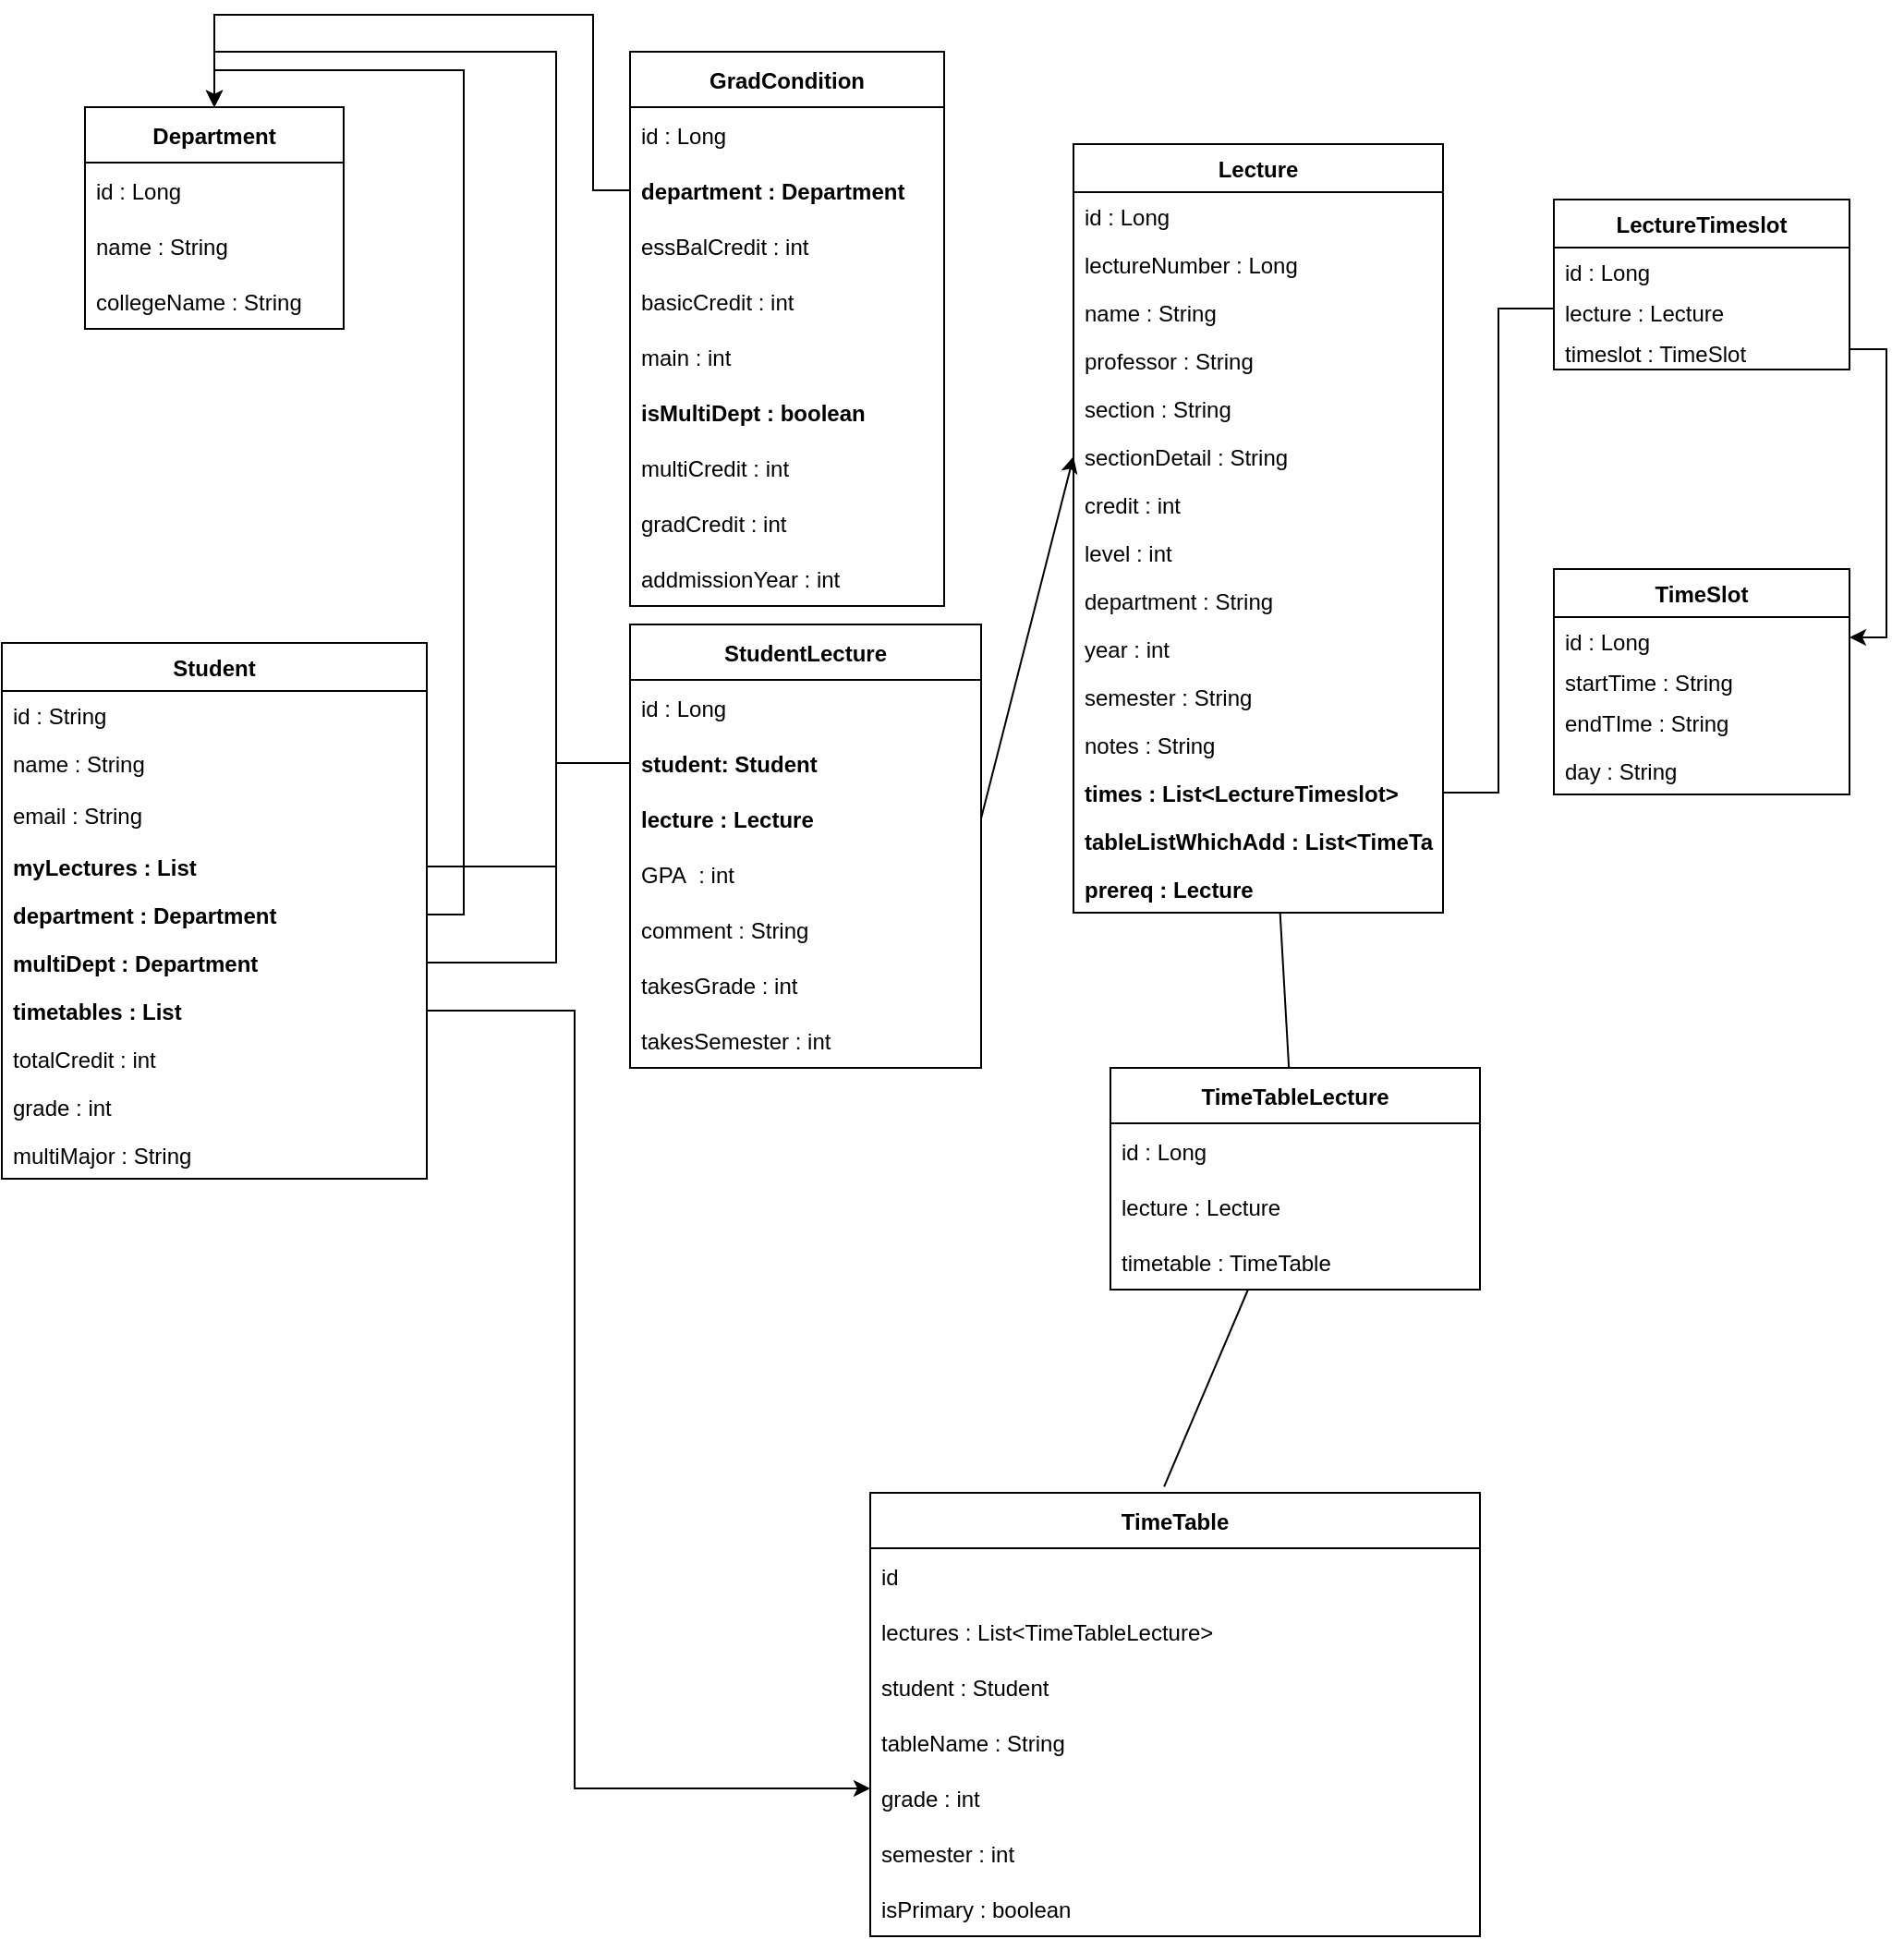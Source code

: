 <mxfile version="20.2.8" type="device" pages="2"><diagram id="W-FeBrTCTAhwSY8QPuT9" name="Java Entity"><mxGraphModel dx="1777" dy="1095" grid="1" gridSize="10" guides="1" tooltips="1" connect="1" arrows="1" fold="1" page="0" pageScale="1" pageWidth="827" pageHeight="1169" math="0" shadow="0"><root><mxCell id="0"/><mxCell id="1" parent="0"/><mxCell id="-cnbxjXZcpYBaiaaWB5D-1" value="Student" style="swimlane;fontStyle=1;align=center;verticalAlign=top;childLayout=stackLayout;horizontal=1;startSize=26;horizontalStack=0;resizeParent=1;resizeLast=0;collapsible=1;marginBottom=0;rounded=0;shadow=0;strokeWidth=1;" parent="1" vertex="1"><mxGeometry x="-430" y="280" width="230" height="290" as="geometry"><mxRectangle x="230" y="140" width="160" height="26" as="alternateBounds"/></mxGeometry></mxCell><mxCell id="-cnbxjXZcpYBaiaaWB5D-2" value="id : String" style="text;align=left;verticalAlign=top;spacingLeft=4;spacingRight=4;overflow=hidden;rotatable=0;points=[[0,0.5],[1,0.5]];portConstraint=eastwest;" parent="-cnbxjXZcpYBaiaaWB5D-1" vertex="1"><mxGeometry y="26" width="230" height="26" as="geometry"/></mxCell><mxCell id="-cnbxjXZcpYBaiaaWB5D-3" value="name : String" style="text;align=left;verticalAlign=top;spacingLeft=4;spacingRight=4;overflow=hidden;rotatable=0;points=[[0,0.5],[1,0.5]];portConstraint=eastwest;rounded=0;shadow=0;html=0;" parent="-cnbxjXZcpYBaiaaWB5D-1" vertex="1"><mxGeometry y="52" width="230" height="28" as="geometry"/></mxCell><mxCell id="-cnbxjXZcpYBaiaaWB5D-4" value="email : String" style="text;align=left;verticalAlign=top;spacingLeft=4;spacingRight=4;overflow=hidden;rotatable=0;points=[[0,0.5],[1,0.5]];portConstraint=eastwest;rounded=0;shadow=0;html=0;" parent="-cnbxjXZcpYBaiaaWB5D-1" vertex="1"><mxGeometry y="80" width="230" height="28" as="geometry"/></mxCell><mxCell id="-cnbxjXZcpYBaiaaWB5D-5" value="myLectures : List" style="text;align=left;verticalAlign=top;spacingLeft=4;spacingRight=4;overflow=hidden;rotatable=0;points=[[0,0.5],[1,0.5]];portConstraint=eastwest;rounded=0;shadow=0;html=0;fontStyle=1" parent="-cnbxjXZcpYBaiaaWB5D-1" vertex="1"><mxGeometry y="108" width="230" height="26" as="geometry"/></mxCell><mxCell id="-cnbxjXZcpYBaiaaWB5D-6" value="department : Department" style="text;align=left;verticalAlign=top;spacingLeft=4;spacingRight=4;overflow=hidden;rotatable=0;points=[[0,0.5],[1,0.5]];portConstraint=eastwest;rounded=0;shadow=0;html=0;fontStyle=1" parent="-cnbxjXZcpYBaiaaWB5D-1" vertex="1"><mxGeometry y="134" width="230" height="26" as="geometry"/></mxCell><mxCell id="5d6ose7PlDoT8MuoPcGN-1" value="multiDept : Department" style="text;align=left;verticalAlign=top;spacingLeft=4;spacingRight=4;overflow=hidden;rotatable=0;points=[[0,0.5],[1,0.5]];portConstraint=eastwest;rounded=0;shadow=0;html=0;fontStyle=1" parent="-cnbxjXZcpYBaiaaWB5D-1" vertex="1"><mxGeometry y="160" width="230" height="26" as="geometry"/></mxCell><mxCell id="5d6ose7PlDoT8MuoPcGN-6" value="timetables : List" style="text;align=left;verticalAlign=top;spacingLeft=4;spacingRight=4;overflow=hidden;rotatable=0;points=[[0,0.5],[1,0.5]];portConstraint=eastwest;rounded=0;shadow=0;html=0;fontStyle=1" parent="-cnbxjXZcpYBaiaaWB5D-1" vertex="1"><mxGeometry y="186" width="230" height="26" as="geometry"/></mxCell><mxCell id="-cnbxjXZcpYBaiaaWB5D-7" value="totalCredit : int" style="text;align=left;verticalAlign=top;spacingLeft=4;spacingRight=4;overflow=hidden;rotatable=0;points=[[0,0.5],[1,0.5]];portConstraint=eastwest;rounded=0;shadow=0;html=0;fontStyle=0" parent="-cnbxjXZcpYBaiaaWB5D-1" vertex="1"><mxGeometry y="212" width="230" height="26" as="geometry"/></mxCell><mxCell id="-cnbxjXZcpYBaiaaWB5D-8" value="grade : int" style="text;align=left;verticalAlign=top;spacingLeft=4;spacingRight=4;overflow=hidden;rotatable=0;points=[[0,0.5],[1,0.5]];portConstraint=eastwest;rounded=0;shadow=0;html=0;fontStyle=0" parent="-cnbxjXZcpYBaiaaWB5D-1" vertex="1"><mxGeometry y="238" width="230" height="26" as="geometry"/></mxCell><mxCell id="-cnbxjXZcpYBaiaaWB5D-9" value="multiMajor : String" style="text;align=left;verticalAlign=top;spacingLeft=4;spacingRight=4;overflow=hidden;rotatable=0;points=[[0,0.5],[1,0.5]];portConstraint=eastwest;rounded=0;shadow=0;html=0;fontStyle=0" parent="-cnbxjXZcpYBaiaaWB5D-1" vertex="1"><mxGeometry y="264" width="230" height="26" as="geometry"/></mxCell><mxCell id="5d6ose7PlDoT8MuoPcGN-4" style="edgeStyle=orthogonalEdgeStyle;rounded=0;orthogonalLoop=1;jettySize=auto;html=1;exitX=1;exitY=0.5;exitDx=0;exitDy=0;" parent="-cnbxjXZcpYBaiaaWB5D-1" source="5d6ose7PlDoT8MuoPcGN-1" target="5d6ose7PlDoT8MuoPcGN-1" edge="1"><mxGeometry relative="1" as="geometry"/></mxCell><mxCell id="-cnbxjXZcpYBaiaaWB5D-10" value="LectureTimeslot" style="swimlane;fontStyle=1;align=center;verticalAlign=top;childLayout=stackLayout;horizontal=1;startSize=26;horizontalStack=0;resizeParent=1;resizeLast=0;collapsible=1;marginBottom=0;rounded=0;shadow=0;strokeWidth=1;" parent="1" vertex="1"><mxGeometry x="410" y="40" width="160" height="92" as="geometry"><mxRectangle x="340" y="380" width="170" height="26" as="alternateBounds"/></mxGeometry></mxCell><mxCell id="-cnbxjXZcpYBaiaaWB5D-11" value="id : Long" style="text;align=left;verticalAlign=top;spacingLeft=4;spacingRight=4;overflow=hidden;rotatable=0;points=[[0,0.5],[1,0.5]];portConstraint=eastwest;" parent="-cnbxjXZcpYBaiaaWB5D-10" vertex="1"><mxGeometry y="26" width="160" height="22" as="geometry"/></mxCell><mxCell id="-cnbxjXZcpYBaiaaWB5D-12" value="lecture : Lecture " style="text;align=left;verticalAlign=top;spacingLeft=4;spacingRight=4;overflow=hidden;rotatable=0;points=[[0,0.5],[1,0.5]];portConstraint=eastwest;" parent="-cnbxjXZcpYBaiaaWB5D-10" vertex="1"><mxGeometry y="48" width="160" height="22" as="geometry"/></mxCell><mxCell id="-cnbxjXZcpYBaiaaWB5D-13" value="timeslot : TimeSlot" style="text;align=left;verticalAlign=top;spacingLeft=4;spacingRight=4;overflow=hidden;rotatable=0;points=[[0,0.5],[1,0.5]];portConstraint=eastwest;" parent="-cnbxjXZcpYBaiaaWB5D-10" vertex="1"><mxGeometry y="70" width="160" height="22" as="geometry"/></mxCell><mxCell id="-cnbxjXZcpYBaiaaWB5D-14" value="Lecture" style="swimlane;fontStyle=1;align=center;verticalAlign=top;childLayout=stackLayout;horizontal=1;startSize=26;horizontalStack=0;resizeParent=1;resizeLast=0;collapsible=1;marginBottom=0;rounded=0;shadow=0;strokeWidth=1;" parent="1" vertex="1"><mxGeometry x="150" y="10" width="200" height="416" as="geometry"><mxRectangle x="550" y="140" width="160" height="26" as="alternateBounds"/></mxGeometry></mxCell><mxCell id="-cnbxjXZcpYBaiaaWB5D-15" value="id : Long" style="text;align=left;verticalAlign=top;spacingLeft=4;spacingRight=4;overflow=hidden;rotatable=0;points=[[0,0.5],[1,0.5]];portConstraint=eastwest;" parent="-cnbxjXZcpYBaiaaWB5D-14" vertex="1"><mxGeometry y="26" width="200" height="26" as="geometry"/></mxCell><mxCell id="-cnbxjXZcpYBaiaaWB5D-16" value="lectureNumber : Long" style="text;align=left;verticalAlign=top;spacingLeft=4;spacingRight=4;overflow=hidden;rotatable=0;points=[[0,0.5],[1,0.5]];portConstraint=eastwest;" parent="-cnbxjXZcpYBaiaaWB5D-14" vertex="1"><mxGeometry y="52" width="200" height="26" as="geometry"/></mxCell><mxCell id="-cnbxjXZcpYBaiaaWB5D-17" value="name : String" style="text;align=left;verticalAlign=top;spacingLeft=4;spacingRight=4;overflow=hidden;rotatable=0;points=[[0,0.5],[1,0.5]];portConstraint=eastwest;rounded=0;shadow=0;html=0;" parent="-cnbxjXZcpYBaiaaWB5D-14" vertex="1"><mxGeometry y="78" width="200" height="26" as="geometry"/></mxCell><mxCell id="-cnbxjXZcpYBaiaaWB5D-18" value="professor : String" style="text;align=left;verticalAlign=top;spacingLeft=4;spacingRight=4;overflow=hidden;rotatable=0;points=[[0,0.5],[1,0.5]];portConstraint=eastwest;rounded=0;shadow=0;html=0;" parent="-cnbxjXZcpYBaiaaWB5D-14" vertex="1"><mxGeometry y="104" width="200" height="26" as="geometry"/></mxCell><mxCell id="-cnbxjXZcpYBaiaaWB5D-19" value="section : String" style="text;align=left;verticalAlign=top;spacingLeft=4;spacingRight=4;overflow=hidden;rotatable=0;points=[[0,0.5],[1,0.5]];portConstraint=eastwest;rounded=0;shadow=0;html=0;" parent="-cnbxjXZcpYBaiaaWB5D-14" vertex="1"><mxGeometry y="130" width="200" height="26" as="geometry"/></mxCell><mxCell id="-cnbxjXZcpYBaiaaWB5D-20" value="sectionDetail : String" style="text;align=left;verticalAlign=top;spacingLeft=4;spacingRight=4;overflow=hidden;rotatable=0;points=[[0,0.5],[1,0.5]];portConstraint=eastwest;rounded=0;shadow=0;html=0;" parent="-cnbxjXZcpYBaiaaWB5D-14" vertex="1"><mxGeometry y="156" width="200" height="26" as="geometry"/></mxCell><mxCell id="-cnbxjXZcpYBaiaaWB5D-21" value="credit : int" style="text;align=left;verticalAlign=top;spacingLeft=4;spacingRight=4;overflow=hidden;rotatable=0;points=[[0,0.5],[1,0.5]];portConstraint=eastwest;rounded=0;shadow=0;html=0;" parent="-cnbxjXZcpYBaiaaWB5D-14" vertex="1"><mxGeometry y="182" width="200" height="26" as="geometry"/></mxCell><mxCell id="-cnbxjXZcpYBaiaaWB5D-22" value="level : int" style="text;align=left;verticalAlign=top;spacingLeft=4;spacingRight=4;overflow=hidden;rotatable=0;points=[[0,0.5],[1,0.5]];portConstraint=eastwest;rounded=0;shadow=0;html=0;" parent="-cnbxjXZcpYBaiaaWB5D-14" vertex="1"><mxGeometry y="208" width="200" height="26" as="geometry"/></mxCell><mxCell id="-cnbxjXZcpYBaiaaWB5D-23" value="department : String" style="text;align=left;verticalAlign=top;spacingLeft=4;spacingRight=4;overflow=hidden;rotatable=0;points=[[0,0.5],[1,0.5]];portConstraint=eastwest;rounded=0;shadow=0;html=0;" parent="-cnbxjXZcpYBaiaaWB5D-14" vertex="1"><mxGeometry y="234" width="200" height="26" as="geometry"/></mxCell><mxCell id="-cnbxjXZcpYBaiaaWB5D-24" value="year : int" style="text;align=left;verticalAlign=top;spacingLeft=4;spacingRight=4;overflow=hidden;rotatable=0;points=[[0,0.5],[1,0.5]];portConstraint=eastwest;rounded=0;shadow=0;html=0;" parent="-cnbxjXZcpYBaiaaWB5D-14" vertex="1"><mxGeometry y="260" width="200" height="26" as="geometry"/></mxCell><mxCell id="-cnbxjXZcpYBaiaaWB5D-25" value="semester : String" style="text;align=left;verticalAlign=top;spacingLeft=4;spacingRight=4;overflow=hidden;rotatable=0;points=[[0,0.5],[1,0.5]];portConstraint=eastwest;rounded=0;shadow=0;html=0;" parent="-cnbxjXZcpYBaiaaWB5D-14" vertex="1"><mxGeometry y="286" width="200" height="26" as="geometry"/></mxCell><mxCell id="-cnbxjXZcpYBaiaaWB5D-26" value="notes : String" style="text;align=left;verticalAlign=top;spacingLeft=4;spacingRight=4;overflow=hidden;rotatable=0;points=[[0,0.5],[1,0.5]];portConstraint=eastwest;rounded=0;shadow=0;html=0;" parent="-cnbxjXZcpYBaiaaWB5D-14" vertex="1"><mxGeometry y="312" width="200" height="26" as="geometry"/></mxCell><mxCell id="-cnbxjXZcpYBaiaaWB5D-27" value="times : List&lt;LectureTimeslot&gt;" style="text;align=left;verticalAlign=top;spacingLeft=4;spacingRight=4;overflow=hidden;rotatable=0;points=[[0,0.5],[1,0.5]];portConstraint=eastwest;rounded=0;shadow=0;html=0;fontStyle=1" parent="-cnbxjXZcpYBaiaaWB5D-14" vertex="1"><mxGeometry y="338" width="200" height="26" as="geometry"/></mxCell><mxCell id="UEA4a7XoO_7cIZletmTw-15" value="tableListWhichAdd : List&lt;TimeTableLecture&gt;" style="text;align=left;verticalAlign=top;spacingLeft=4;spacingRight=4;overflow=hidden;rotatable=0;points=[[0,0.5],[1,0.5]];portConstraint=eastwest;rounded=0;shadow=0;html=0;fontStyle=1" vertex="1" parent="-cnbxjXZcpYBaiaaWB5D-14"><mxGeometry y="364" width="200" height="26" as="geometry"/></mxCell><mxCell id="-cnbxjXZcpYBaiaaWB5D-28" value="prereq : Lecture" style="text;align=left;verticalAlign=top;spacingLeft=4;spacingRight=4;overflow=hidden;rotatable=0;points=[[0,0.5],[1,0.5]];portConstraint=eastwest;rounded=0;shadow=0;html=0;fontStyle=1" parent="-cnbxjXZcpYBaiaaWB5D-14" vertex="1"><mxGeometry y="390" width="200" height="26" as="geometry"/></mxCell><mxCell id="-cnbxjXZcpYBaiaaWB5D-29" style="edgeStyle=orthogonalEdgeStyle;rounded=0;orthogonalLoop=1;jettySize=auto;html=1;entryX=0;entryY=0.5;entryDx=0;entryDy=0;endArrow=none;endFill=0;" parent="1" source="-cnbxjXZcpYBaiaaWB5D-27" target="-cnbxjXZcpYBaiaaWB5D-12" edge="1"><mxGeometry relative="1" as="geometry"><mxPoint x="600" y="123" as="targetPoint"/></mxGeometry></mxCell><mxCell id="-cnbxjXZcpYBaiaaWB5D-30" value="GradCondition" style="swimlane;fontStyle=1;childLayout=stackLayout;horizontal=1;startSize=30;horizontalStack=0;resizeParent=1;resizeParentMax=0;resizeLast=0;collapsible=1;marginBottom=0;" parent="1" vertex="1"><mxGeometry x="-90" y="-40" width="170" height="300" as="geometry"/></mxCell><mxCell id="-cnbxjXZcpYBaiaaWB5D-31" value="id : Long" style="text;strokeColor=none;fillColor=none;align=left;verticalAlign=middle;spacingLeft=4;spacingRight=4;overflow=hidden;points=[[0,0.5],[1,0.5]];portConstraint=eastwest;rotatable=0;fontStyle=0" parent="-cnbxjXZcpYBaiaaWB5D-30" vertex="1"><mxGeometry y="30" width="170" height="30" as="geometry"/></mxCell><mxCell id="-cnbxjXZcpYBaiaaWB5D-32" value="department : Department" style="text;strokeColor=none;fillColor=none;align=left;verticalAlign=middle;spacingLeft=4;spacingRight=4;overflow=hidden;points=[[0,0.5],[1,0.5]];portConstraint=eastwest;rotatable=0;fontStyle=1" parent="-cnbxjXZcpYBaiaaWB5D-30" vertex="1"><mxGeometry y="60" width="170" height="30" as="geometry"/></mxCell><mxCell id="-cnbxjXZcpYBaiaaWB5D-33" value="essBalCredit : int" style="text;strokeColor=none;fillColor=none;align=left;verticalAlign=middle;spacingLeft=4;spacingRight=4;overflow=hidden;points=[[0,0.5],[1,0.5]];portConstraint=eastwest;rotatable=0;" parent="-cnbxjXZcpYBaiaaWB5D-30" vertex="1"><mxGeometry y="90" width="170" height="30" as="geometry"/></mxCell><mxCell id="-cnbxjXZcpYBaiaaWB5D-34" value="basicCredit : int" style="text;strokeColor=none;fillColor=none;align=left;verticalAlign=middle;spacingLeft=4;spacingRight=4;overflow=hidden;points=[[0,0.5],[1,0.5]];portConstraint=eastwest;rotatable=0;" parent="-cnbxjXZcpYBaiaaWB5D-30" vertex="1"><mxGeometry y="120" width="170" height="30" as="geometry"/></mxCell><mxCell id="-cnbxjXZcpYBaiaaWB5D-35" value="main : int" style="text;strokeColor=none;fillColor=none;align=left;verticalAlign=middle;spacingLeft=4;spacingRight=4;overflow=hidden;points=[[0,0.5],[1,0.5]];portConstraint=eastwest;rotatable=0;" parent="-cnbxjXZcpYBaiaaWB5D-30" vertex="1"><mxGeometry y="150" width="170" height="30" as="geometry"/></mxCell><mxCell id="-cnbxjXZcpYBaiaaWB5D-36" value="isMultiDept : boolean" style="text;strokeColor=none;fillColor=none;align=left;verticalAlign=middle;spacingLeft=4;spacingRight=4;overflow=hidden;points=[[0,0.5],[1,0.5]];portConstraint=eastwest;rotatable=0;fontStyle=1" parent="-cnbxjXZcpYBaiaaWB5D-30" vertex="1"><mxGeometry y="180" width="170" height="30" as="geometry"/></mxCell><mxCell id="-cnbxjXZcpYBaiaaWB5D-37" value="multiCredit : int" style="text;strokeColor=none;fillColor=none;align=left;verticalAlign=middle;spacingLeft=4;spacingRight=4;overflow=hidden;points=[[0,0.5],[1,0.5]];portConstraint=eastwest;rotatable=0;" parent="-cnbxjXZcpYBaiaaWB5D-30" vertex="1"><mxGeometry y="210" width="170" height="30" as="geometry"/></mxCell><mxCell id="-cnbxjXZcpYBaiaaWB5D-38" value="gradCredit : int" style="text;strokeColor=none;fillColor=none;align=left;verticalAlign=middle;spacingLeft=4;spacingRight=4;overflow=hidden;points=[[0,0.5],[1,0.5]];portConstraint=eastwest;rotatable=0;" parent="-cnbxjXZcpYBaiaaWB5D-30" vertex="1"><mxGeometry y="240" width="170" height="30" as="geometry"/></mxCell><mxCell id="-cnbxjXZcpYBaiaaWB5D-39" value="addmissionYear : int" style="text;strokeColor=none;fillColor=none;align=left;verticalAlign=middle;spacingLeft=4;spacingRight=4;overflow=hidden;points=[[0,0.5],[1,0.5]];portConstraint=eastwest;rotatable=0;" parent="-cnbxjXZcpYBaiaaWB5D-30" vertex="1"><mxGeometry y="270" width="170" height="30" as="geometry"/></mxCell><mxCell id="-cnbxjXZcpYBaiaaWB5D-40" value="Department" style="swimlane;fontStyle=1;childLayout=stackLayout;horizontal=1;startSize=30;horizontalStack=0;resizeParent=1;resizeParentMax=0;resizeLast=0;collapsible=1;marginBottom=0;" parent="1" vertex="1"><mxGeometry x="-385" y="-10" width="140" height="120" as="geometry"/></mxCell><mxCell id="-cnbxjXZcpYBaiaaWB5D-41" value="id : Long" style="text;strokeColor=none;fillColor=none;align=left;verticalAlign=middle;spacingLeft=4;spacingRight=4;overflow=hidden;points=[[0,0.5],[1,0.5]];portConstraint=eastwest;rotatable=0;" parent="-cnbxjXZcpYBaiaaWB5D-40" vertex="1"><mxGeometry y="30" width="140" height="30" as="geometry"/></mxCell><mxCell id="-cnbxjXZcpYBaiaaWB5D-42" value="name : String" style="text;strokeColor=none;fillColor=none;align=left;verticalAlign=middle;spacingLeft=4;spacingRight=4;overflow=hidden;points=[[0,0.5],[1,0.5]];portConstraint=eastwest;rotatable=0;" parent="-cnbxjXZcpYBaiaaWB5D-40" vertex="1"><mxGeometry y="60" width="140" height="30" as="geometry"/></mxCell><mxCell id="-cnbxjXZcpYBaiaaWB5D-43" value="collegeName : String" style="text;strokeColor=none;fillColor=none;align=left;verticalAlign=middle;spacingLeft=4;spacingRight=4;overflow=hidden;points=[[0,0.5],[1,0.5]];portConstraint=eastwest;rotatable=0;" parent="-cnbxjXZcpYBaiaaWB5D-40" vertex="1"><mxGeometry y="90" width="140" height="30" as="geometry"/></mxCell><mxCell id="-cnbxjXZcpYBaiaaWB5D-44" style="edgeStyle=orthogonalEdgeStyle;rounded=0;orthogonalLoop=1;jettySize=auto;html=1;exitX=1;exitY=0.5;exitDx=0;exitDy=0;entryX=0.5;entryY=0;entryDx=0;entryDy=0;" parent="1" source="-cnbxjXZcpYBaiaaWB5D-6" target="-cnbxjXZcpYBaiaaWB5D-40" edge="1"><mxGeometry relative="1" as="geometry"/></mxCell><mxCell id="-cnbxjXZcpYBaiaaWB5D-45" value="StudentLecture" style="swimlane;fontStyle=1;childLayout=stackLayout;horizontal=1;startSize=30;horizontalStack=0;resizeParent=1;resizeParentMax=0;resizeLast=0;collapsible=1;marginBottom=0;" parent="1" vertex="1"><mxGeometry x="-90" y="270" width="190" height="240" as="geometry"/></mxCell><mxCell id="-cnbxjXZcpYBaiaaWB5D-46" value="id : Long" style="text;strokeColor=none;fillColor=none;align=left;verticalAlign=middle;spacingLeft=4;spacingRight=4;overflow=hidden;points=[[0,0.5],[1,0.5]];portConstraint=eastwest;rotatable=0;" parent="-cnbxjXZcpYBaiaaWB5D-45" vertex="1"><mxGeometry y="30" width="190" height="30" as="geometry"/></mxCell><mxCell id="-cnbxjXZcpYBaiaaWB5D-47" value="student: Student" style="text;strokeColor=none;fillColor=none;align=left;verticalAlign=middle;spacingLeft=4;spacingRight=4;overflow=hidden;points=[[0,0.5],[1,0.5]];portConstraint=eastwest;rotatable=0;fontStyle=1" parent="-cnbxjXZcpYBaiaaWB5D-45" vertex="1"><mxGeometry y="60" width="190" height="30" as="geometry"/></mxCell><mxCell id="-cnbxjXZcpYBaiaaWB5D-48" value="lecture : Lecture" style="text;strokeColor=none;fillColor=none;align=left;verticalAlign=middle;spacingLeft=4;spacingRight=4;overflow=hidden;points=[[0,0.5],[1,0.5]];portConstraint=eastwest;rotatable=0;fontStyle=1" parent="-cnbxjXZcpYBaiaaWB5D-45" vertex="1"><mxGeometry y="90" width="190" height="30" as="geometry"/></mxCell><mxCell id="-cnbxjXZcpYBaiaaWB5D-49" value="GPA  : int" style="text;strokeColor=none;fillColor=none;align=left;verticalAlign=middle;spacingLeft=4;spacingRight=4;overflow=hidden;points=[[0,0.5],[1,0.5]];portConstraint=eastwest;rotatable=0;" parent="-cnbxjXZcpYBaiaaWB5D-45" vertex="1"><mxGeometry y="120" width="190" height="30" as="geometry"/></mxCell><mxCell id="-cnbxjXZcpYBaiaaWB5D-50" value="comment : String" style="text;strokeColor=none;fillColor=none;align=left;verticalAlign=middle;spacingLeft=4;spacingRight=4;overflow=hidden;points=[[0,0.5],[1,0.5]];portConstraint=eastwest;rotatable=0;" parent="-cnbxjXZcpYBaiaaWB5D-45" vertex="1"><mxGeometry y="150" width="190" height="30" as="geometry"/></mxCell><mxCell id="-cnbxjXZcpYBaiaaWB5D-51" value="takesGrade : int" style="text;strokeColor=none;fillColor=none;align=left;verticalAlign=middle;spacingLeft=4;spacingRight=4;overflow=hidden;points=[[0,0.5],[1,0.5]];portConstraint=eastwest;rotatable=0;" parent="-cnbxjXZcpYBaiaaWB5D-45" vertex="1"><mxGeometry y="180" width="190" height="30" as="geometry"/></mxCell><mxCell id="-cnbxjXZcpYBaiaaWB5D-52" value="takesSemester : int" style="text;strokeColor=none;fillColor=none;align=left;verticalAlign=middle;spacingLeft=4;spacingRight=4;overflow=hidden;points=[[0,0.5],[1,0.5]];portConstraint=eastwest;rotatable=0;" parent="-cnbxjXZcpYBaiaaWB5D-45" vertex="1"><mxGeometry y="210" width="190" height="30" as="geometry"/></mxCell><mxCell id="-cnbxjXZcpYBaiaaWB5D-53" value="" style="endArrow=none;html=1;rounded=0;exitX=1;exitY=0.5;exitDx=0;exitDy=0;entryX=0;entryY=0.5;entryDx=0;entryDy=0;" parent="1" source="-cnbxjXZcpYBaiaaWB5D-5" target="-cnbxjXZcpYBaiaaWB5D-47" edge="1"><mxGeometry width="50" height="50" relative="1" as="geometry"><mxPoint x="170" y="520" as="sourcePoint"/><mxPoint x="220" y="470" as="targetPoint"/><Array as="points"><mxPoint x="-130" y="401"/><mxPoint x="-130" y="345"/></Array></mxGeometry></mxCell><mxCell id="-cnbxjXZcpYBaiaaWB5D-54" value="" style="endArrow=classic;html=1;rounded=0;exitX=1;exitY=0.5;exitDx=0;exitDy=0;entryX=0;entryY=0.5;entryDx=0;entryDy=0;" parent="1" source="-cnbxjXZcpYBaiaaWB5D-48" target="-cnbxjXZcpYBaiaaWB5D-20" edge="1"><mxGeometry width="50" height="50" relative="1" as="geometry"><mxPoint x="170" y="520" as="sourcePoint"/><mxPoint x="220" y="470" as="targetPoint"/></mxGeometry></mxCell><mxCell id="-cnbxjXZcpYBaiaaWB5D-55" value="" style="endArrow=classic;html=1;rounded=0;entryX=0.5;entryY=0;entryDx=0;entryDy=0;exitX=0;exitY=0.5;exitDx=0;exitDy=0;jumpStyle=none;" parent="1" source="-cnbxjXZcpYBaiaaWB5D-32" target="-cnbxjXZcpYBaiaaWB5D-40" edge="1"><mxGeometry width="50" height="50" relative="1" as="geometry"><mxPoint x="170" y="520" as="sourcePoint"/><mxPoint x="220" y="470" as="targetPoint"/><Array as="points"><mxPoint x="-110" y="35"/><mxPoint x="-110" y="-60"/><mxPoint x="-315" y="-60"/></Array></mxGeometry></mxCell><mxCell id="-cnbxjXZcpYBaiaaWB5D-56" value="" style="endArrow=classic;html=1;rounded=0;entryX=0.5;entryY=0;entryDx=0;entryDy=0;exitX=1;exitY=0.5;exitDx=0;exitDy=0;" parent="1" source="5d6ose7PlDoT8MuoPcGN-1" target="-cnbxjXZcpYBaiaaWB5D-40" edge="1"><mxGeometry width="50" height="50" relative="1" as="geometry"><mxPoint x="-140" y="450" as="sourcePoint"/><mxPoint x="220" y="470" as="targetPoint"/><Array as="points"><mxPoint x="-130" y="453"/><mxPoint x="-130" y="155"/><mxPoint x="-130" y="-40"/><mxPoint x="-315" y="-40"/></Array></mxGeometry></mxCell><mxCell id="-cnbxjXZcpYBaiaaWB5D-57" value="TimeTable" style="swimlane;fontStyle=1;childLayout=stackLayout;horizontal=1;startSize=30;horizontalStack=0;resizeParent=1;resizeParentMax=0;resizeLast=0;collapsible=1;marginBottom=0;" parent="1" vertex="1"><mxGeometry x="40" y="740" width="330" height="240" as="geometry"/></mxCell><mxCell id="-cnbxjXZcpYBaiaaWB5D-58" value="id" style="text;strokeColor=none;fillColor=none;align=left;verticalAlign=middle;spacingLeft=4;spacingRight=4;overflow=hidden;points=[[0,0.5],[1,0.5]];portConstraint=eastwest;rotatable=0;" parent="-cnbxjXZcpYBaiaaWB5D-57" vertex="1"><mxGeometry y="30" width="330" height="30" as="geometry"/></mxCell><mxCell id="-cnbxjXZcpYBaiaaWB5D-59" value="lectures : List&lt;TimeTableLecture&gt;" style="text;strokeColor=none;fillColor=none;align=left;verticalAlign=middle;spacingLeft=4;spacingRight=4;overflow=hidden;points=[[0,0.5],[1,0.5]];portConstraint=eastwest;rotatable=0;" parent="-cnbxjXZcpYBaiaaWB5D-57" vertex="1"><mxGeometry y="60" width="330" height="30" as="geometry"/></mxCell><mxCell id="UEA4a7XoO_7cIZletmTw-17" value="student : Student" style="text;strokeColor=none;fillColor=none;align=left;verticalAlign=middle;spacingLeft=4;spacingRight=4;overflow=hidden;points=[[0,0.5],[1,0.5]];portConstraint=eastwest;rotatable=0;" vertex="1" parent="-cnbxjXZcpYBaiaaWB5D-57"><mxGeometry y="90" width="330" height="30" as="geometry"/></mxCell><mxCell id="-cnbxjXZcpYBaiaaWB5D-60" value="tableName : String" style="text;strokeColor=none;fillColor=none;align=left;verticalAlign=middle;spacingLeft=4;spacingRight=4;overflow=hidden;points=[[0,0.5],[1,0.5]];portConstraint=eastwest;rotatable=0;" parent="-cnbxjXZcpYBaiaaWB5D-57" vertex="1"><mxGeometry y="120" width="330" height="30" as="geometry"/></mxCell><mxCell id="UEA4a7XoO_7cIZletmTw-2" value="grade : int" style="text;strokeColor=none;fillColor=none;align=left;verticalAlign=middle;spacingLeft=4;spacingRight=4;overflow=hidden;points=[[0,0.5],[1,0.5]];portConstraint=eastwest;rotatable=0;" vertex="1" parent="-cnbxjXZcpYBaiaaWB5D-57"><mxGeometry y="150" width="330" height="30" as="geometry"/></mxCell><mxCell id="UEA4a7XoO_7cIZletmTw-1" value="semester : int" style="text;strokeColor=none;fillColor=none;align=left;verticalAlign=middle;spacingLeft=4;spacingRight=4;overflow=hidden;points=[[0,0.5],[1,0.5]];portConstraint=eastwest;rotatable=0;" vertex="1" parent="-cnbxjXZcpYBaiaaWB5D-57"><mxGeometry y="180" width="330" height="30" as="geometry"/></mxCell><mxCell id="-cnbxjXZcpYBaiaaWB5D-61" value="isPrimary : boolean" style="text;strokeColor=none;fillColor=none;align=left;verticalAlign=middle;spacingLeft=4;spacingRight=4;overflow=hidden;points=[[0,0.5],[1,0.5]];portConstraint=eastwest;rotatable=0;" parent="-cnbxjXZcpYBaiaaWB5D-57" vertex="1"><mxGeometry y="210" width="330" height="30" as="geometry"/></mxCell><mxCell id="-cnbxjXZcpYBaiaaWB5D-63" value="TimeSlot" style="swimlane;fontStyle=1;align=center;verticalAlign=top;childLayout=stackLayout;horizontal=1;startSize=26;horizontalStack=0;resizeParent=1;resizeLast=0;collapsible=1;marginBottom=0;rounded=0;shadow=0;strokeWidth=1;" parent="1" vertex="1"><mxGeometry x="410" y="240" width="160" height="122" as="geometry"><mxRectangle x="340" y="380" width="170" height="26" as="alternateBounds"/></mxGeometry></mxCell><mxCell id="-cnbxjXZcpYBaiaaWB5D-64" value="id : Long" style="text;align=left;verticalAlign=top;spacingLeft=4;spacingRight=4;overflow=hidden;rotatable=0;points=[[0,0.5],[1,0.5]];portConstraint=eastwest;" parent="-cnbxjXZcpYBaiaaWB5D-63" vertex="1"><mxGeometry y="26" width="160" height="22" as="geometry"/></mxCell><mxCell id="-cnbxjXZcpYBaiaaWB5D-65" value="startTime : String" style="text;align=left;verticalAlign=top;spacingLeft=4;spacingRight=4;overflow=hidden;rotatable=0;points=[[0,0.5],[1,0.5]];portConstraint=eastwest;" parent="-cnbxjXZcpYBaiaaWB5D-63" vertex="1"><mxGeometry y="48" width="160" height="22" as="geometry"/></mxCell><mxCell id="-cnbxjXZcpYBaiaaWB5D-66" value="endTIme : String" style="text;align=left;verticalAlign=top;spacingLeft=4;spacingRight=4;overflow=hidden;rotatable=0;points=[[0,0.5],[1,0.5]];portConstraint=eastwest;" parent="-cnbxjXZcpYBaiaaWB5D-63" vertex="1"><mxGeometry y="70" width="160" height="26" as="geometry"/></mxCell><mxCell id="-cnbxjXZcpYBaiaaWB5D-67" value="day : String" style="text;align=left;verticalAlign=top;spacingLeft=4;spacingRight=4;overflow=hidden;rotatable=0;points=[[0,0.5],[1,0.5]];portConstraint=eastwest;" parent="-cnbxjXZcpYBaiaaWB5D-63" vertex="1"><mxGeometry y="96" width="160" height="26" as="geometry"/></mxCell><mxCell id="-cnbxjXZcpYBaiaaWB5D-68" style="edgeStyle=orthogonalEdgeStyle;rounded=0;orthogonalLoop=1;jettySize=auto;html=1;exitX=1;exitY=0.5;exitDx=0;exitDy=0;entryX=1;entryY=0.5;entryDx=0;entryDy=0;endArrow=none;endFill=0;startArrow=classic;startFill=1;" parent="1" source="-cnbxjXZcpYBaiaaWB5D-64" target="-cnbxjXZcpYBaiaaWB5D-13" edge="1"><mxGeometry relative="1" as="geometry"/></mxCell><mxCell id="5d6ose7PlDoT8MuoPcGN-9" style="edgeStyle=orthogonalEdgeStyle;rounded=0;orthogonalLoop=1;jettySize=auto;html=1;exitX=1;exitY=0.5;exitDx=0;exitDy=0;" parent="1" source="5d6ose7PlDoT8MuoPcGN-6" edge="1" target="-cnbxjXZcpYBaiaaWB5D-57"><mxGeometry relative="1" as="geometry"><mxPoint x="280" y="840" as="targetPoint"/><Array as="points"><mxPoint x="-120" y="479"/><mxPoint x="-120" y="900"/><mxPoint x="230" y="900"/></Array></mxGeometry></mxCell><mxCell id="UEA4a7XoO_7cIZletmTw-8" value="TimeTableLecture" style="swimlane;fontStyle=1;childLayout=stackLayout;horizontal=1;startSize=30;horizontalStack=0;resizeParent=1;resizeParentMax=0;resizeLast=0;collapsible=1;marginBottom=0;" vertex="1" parent="1"><mxGeometry x="170" y="510" width="200" height="120" as="geometry"/></mxCell><mxCell id="UEA4a7XoO_7cIZletmTw-9" value="id : Long" style="text;strokeColor=none;fillColor=none;align=left;verticalAlign=middle;spacingLeft=4;spacingRight=4;overflow=hidden;points=[[0,0.5],[1,0.5]];portConstraint=eastwest;rotatable=0;" vertex="1" parent="UEA4a7XoO_7cIZletmTw-8"><mxGeometry y="30" width="200" height="30" as="geometry"/></mxCell><mxCell id="UEA4a7XoO_7cIZletmTw-10" value="lecture : Lecture" style="text;strokeColor=none;fillColor=none;align=left;verticalAlign=middle;spacingLeft=4;spacingRight=4;overflow=hidden;points=[[0,0.5],[1,0.5]];portConstraint=eastwest;rotatable=0;" vertex="1" parent="UEA4a7XoO_7cIZletmTw-8"><mxGeometry y="60" width="200" height="30" as="geometry"/></mxCell><mxCell id="UEA4a7XoO_7cIZletmTw-11" value="timetable : TimeTable" style="text;strokeColor=none;fillColor=none;align=left;verticalAlign=middle;spacingLeft=4;spacingRight=4;overflow=hidden;points=[[0,0.5],[1,0.5]];portConstraint=eastwest;rotatable=0;" vertex="1" parent="UEA4a7XoO_7cIZletmTw-8"><mxGeometry y="90" width="200" height="30" as="geometry"/></mxCell><mxCell id="UEA4a7XoO_7cIZletmTw-12" value="" style="endArrow=none;html=1;rounded=0;exitX=0.482;exitY=-0.014;exitDx=0;exitDy=0;exitPerimeter=0;" edge="1" parent="1" source="-cnbxjXZcpYBaiaaWB5D-57" target="UEA4a7XoO_7cIZletmTw-8"><mxGeometry width="50" height="50" relative="1" as="geometry"><mxPoint x="160" y="680" as="sourcePoint"/><mxPoint x="150" y="580" as="targetPoint"/><Array as="points"/></mxGeometry></mxCell><mxCell id="UEA4a7XoO_7cIZletmTw-16" value="" style="endArrow=none;html=1;rounded=0;" edge="1" parent="1" source="UEA4a7XoO_7cIZletmTw-8" target="-cnbxjXZcpYBaiaaWB5D-14"><mxGeometry width="50" height="50" relative="1" as="geometry"><mxPoint x="20" y="620" as="sourcePoint"/><mxPoint x="70" y="570" as="targetPoint"/></mxGeometry></mxCell></root></mxGraphModel></diagram><diagram id="fp8CY_eyvqrqYUBnw9YK" name="DB"><mxGraphModel dx="1822" dy="1105" grid="1" gridSize="10" guides="1" tooltips="1" connect="1" arrows="1" fold="1" page="0" pageScale="1" pageWidth="827" pageHeight="1169" math="0" shadow="0">&#xa;      <root>&#xa;        <mxCell id="0"/>&#xa;        <mxCell id="1" parent="0"/>&#xa;        <mxCell id="TjZu2BE0Z_4mkGBsEDsy-1" value="student" style="shape=table;startSize=30;container=1;collapsible=1;childLayout=tableLayout;fixedRows=1;rowLines=0;fontStyle=1;align=center;resizeLast=1;" vertex="1" parent="1">&#xa;          <mxGeometry x="-299.96" y="-80" width="240" height="250" as="geometry">&#xa;            <mxRectangle x="120" y="120" width="90" height="30" as="alternateBounds"/>&#xa;          </mxGeometry>&#xa;        </mxCell>&#xa;        <mxCell id="TjZu2BE0Z_4mkGBsEDsy-2" value="" style="shape=partialRectangle;collapsible=0;dropTarget=0;pointerEvents=0;fillColor=none;points=[[0,0.5],[1,0.5]];portConstraint=eastwest;top=0;left=0;right=0;bottom=1;" vertex="1" parent="TjZu2BE0Z_4mkGBsEDsy-1">&#xa;          <mxGeometry y="30" width="240" height="30" as="geometry"/>&#xa;        </mxCell>&#xa;        <mxCell id="TjZu2BE0Z_4mkGBsEDsy-3" value="PK" style="shape=partialRectangle;overflow=hidden;connectable=0;fillColor=none;top=0;left=0;bottom=0;right=0;fontStyle=1;" vertex="1" parent="TjZu2BE0Z_4mkGBsEDsy-2">&#xa;          <mxGeometry width="30" height="30" as="geometry">&#xa;            <mxRectangle width="30" height="30" as="alternateBounds"/>&#xa;          </mxGeometry>&#xa;        </mxCell>&#xa;        <mxCell id="TjZu2BE0Z_4mkGBsEDsy-4" value="id int NOT NULL GenerateValue" style="shape=partialRectangle;overflow=hidden;connectable=0;fillColor=none;top=0;left=0;bottom=0;right=0;align=left;spacingLeft=6;fontStyle=5;" vertex="1" parent="TjZu2BE0Z_4mkGBsEDsy-2">&#xa;          <mxGeometry x="30" width="210" height="30" as="geometry">&#xa;            <mxRectangle width="210" height="30" as="alternateBounds"/>&#xa;          </mxGeometry>&#xa;        </mxCell>&#xa;        <mxCell id="TjZu2BE0Z_4mkGBsEDsy-5" value="" style="shape=partialRectangle;collapsible=0;dropTarget=0;pointerEvents=0;fillColor=none;points=[[0,0.5],[1,0.5]];portConstraint=eastwest;top=0;left=0;right=0;bottom=0;" vertex="1" parent="TjZu2BE0Z_4mkGBsEDsy-1">&#xa;          <mxGeometry y="60" width="240" height="30" as="geometry"/>&#xa;        </mxCell>&#xa;        <mxCell id="TjZu2BE0Z_4mkGBsEDsy-6" value="     " style="shape=partialRectangle;overflow=hidden;connectable=0;fillColor=none;top=0;left=0;bottom=0;right=0;" vertex="1" parent="TjZu2BE0Z_4mkGBsEDsy-5">&#xa;          <mxGeometry width="30" height="30" as="geometry">&#xa;            <mxRectangle width="30" height="30" as="alternateBounds"/>&#xa;          </mxGeometry>&#xa;        </mxCell>&#xa;        <mxCell id="TjZu2BE0Z_4mkGBsEDsy-7" value="password : varchar(20)" style="shape=partialRectangle;overflow=hidden;connectable=0;fillColor=none;top=0;left=0;bottom=0;right=0;align=left;spacingLeft=6;" vertex="1" parent="TjZu2BE0Z_4mkGBsEDsy-5">&#xa;          <mxGeometry x="30" width="210" height="30" as="geometry">&#xa;            <mxRectangle width="210" height="30" as="alternateBounds"/>&#xa;          </mxGeometry>&#xa;        </mxCell>&#xa;        <mxCell id="TjZu2BE0Z_4mkGBsEDsy-8" value="" style="shape=partialRectangle;collapsible=0;dropTarget=0;pointerEvents=0;fillColor=none;points=[[0,0.5],[1,0.5]];portConstraint=eastwest;top=0;left=0;right=0;bottom=0;" vertex="1" parent="TjZu2BE0Z_4mkGBsEDsy-1">&#xa;          <mxGeometry y="90" width="240" height="30" as="geometry"/>&#xa;        </mxCell>&#xa;        <mxCell id="TjZu2BE0Z_4mkGBsEDsy-9" value="     " style="shape=partialRectangle;overflow=hidden;connectable=0;fillColor=none;top=0;left=0;bottom=0;right=0;" vertex="1" parent="TjZu2BE0Z_4mkGBsEDsy-8">&#xa;          <mxGeometry width="30" height="30" as="geometry">&#xa;            <mxRectangle width="30" height="30" as="alternateBounds"/>&#xa;          </mxGeometry>&#xa;        </mxCell>&#xa;        <mxCell id="TjZu2BE0Z_4mkGBsEDsy-10" value="name : varchar(20)" style="shape=partialRectangle;overflow=hidden;connectable=0;fillColor=none;top=0;left=0;bottom=0;right=0;align=left;spacingLeft=6;" vertex="1" parent="TjZu2BE0Z_4mkGBsEDsy-8">&#xa;          <mxGeometry x="30" width="210" height="30" as="geometry">&#xa;            <mxRectangle width="210" height="30" as="alternateBounds"/>&#xa;          </mxGeometry>&#xa;        </mxCell>&#xa;        <mxCell id="TjZu2BE0Z_4mkGBsEDsy-11" value="" style="shape=partialRectangle;collapsible=0;dropTarget=0;pointerEvents=0;fillColor=none;points=[[0,0.5],[1,0.5]];portConstraint=eastwest;top=0;left=0;right=0;bottom=0;" vertex="1" parent="TjZu2BE0Z_4mkGBsEDsy-1">&#xa;          <mxGeometry y="120" width="240" height="30" as="geometry"/>&#xa;        </mxCell>&#xa;        <mxCell id="TjZu2BE0Z_4mkGBsEDsy-12" value="" style="shape=partialRectangle;overflow=hidden;connectable=0;fillColor=none;top=0;left=0;bottom=0;right=0;" vertex="1" parent="TjZu2BE0Z_4mkGBsEDsy-11">&#xa;          <mxGeometry width="30" height="30" as="geometry">&#xa;            <mxRectangle width="30" height="30" as="alternateBounds"/>&#xa;          </mxGeometry>&#xa;        </mxCell>&#xa;        <mxCell id="TjZu2BE0Z_4mkGBsEDsy-13" value="email : varchar(20)" style="shape=partialRectangle;overflow=hidden;connectable=0;fillColor=none;top=0;left=0;bottom=0;right=0;align=left;spacingLeft=6;" vertex="1" parent="TjZu2BE0Z_4mkGBsEDsy-11">&#xa;          <mxGeometry x="30" width="210" height="30" as="geometry">&#xa;            <mxRectangle width="210" height="30" as="alternateBounds"/>&#xa;          </mxGeometry>&#xa;        </mxCell>&#xa;        <mxCell id="TjZu2BE0Z_4mkGBsEDsy-14" value="" style="shape=partialRectangle;collapsible=0;dropTarget=0;pointerEvents=0;fillColor=none;points=[[0,0.5],[1,0.5]];portConstraint=eastwest;top=0;left=0;right=0;bottom=0;" vertex="1" parent="TjZu2BE0Z_4mkGBsEDsy-1">&#xa;          <mxGeometry y="150" width="240" height="30" as="geometry"/>&#xa;        </mxCell>&#xa;        <mxCell id="TjZu2BE0Z_4mkGBsEDsy-15" value="FK " style="shape=partialRectangle;overflow=hidden;connectable=0;fillColor=none;top=0;left=0;bottom=0;right=0;" vertex="1" parent="TjZu2BE0Z_4mkGBsEDsy-14">&#xa;          <mxGeometry width="30" height="30" as="geometry">&#xa;            <mxRectangle width="30" height="30" as="alternateBounds"/>&#xa;          </mxGeometry>&#xa;        </mxCell>&#xa;        <mxCell id="TjZu2BE0Z_4mkGBsEDsy-16" value="dept_id : varchar(20)" style="shape=partialRectangle;overflow=hidden;connectable=0;fillColor=none;top=0;left=0;bottom=0;right=0;align=left;spacingLeft=6;" vertex="1" parent="TjZu2BE0Z_4mkGBsEDsy-14">&#xa;          <mxGeometry x="30" width="210" height="30" as="geometry">&#xa;            <mxRectangle width="210" height="30" as="alternateBounds"/>&#xa;          </mxGeometry>&#xa;        </mxCell>&#xa;        <mxCell id="TjZu2BE0Z_4mkGBsEDsy-17" value="" style="shape=partialRectangle;collapsible=0;dropTarget=0;pointerEvents=0;fillColor=none;points=[[0,0.5],[1,0.5]];portConstraint=eastwest;top=0;left=0;right=0;bottom=0;" vertex="1" parent="TjZu2BE0Z_4mkGBsEDsy-1">&#xa;          <mxGeometry y="180" width="240" height="30" as="geometry"/>&#xa;        </mxCell>&#xa;        <mxCell id="TjZu2BE0Z_4mkGBsEDsy-18" value="FK" style="shape=partialRectangle;overflow=hidden;connectable=0;fillColor=none;top=0;left=0;bottom=0;right=0;" vertex="1" parent="TjZu2BE0Z_4mkGBsEDsy-17">&#xa;          <mxGeometry width="30" height="30" as="geometry">&#xa;            <mxRectangle width="30" height="30" as="alternateBounds"/>&#xa;          </mxGeometry>&#xa;        </mxCell>&#xa;        <mxCell id="TjZu2BE0Z_4mkGBsEDsy-19" value="student_lecture_id : int" style="shape=partialRectangle;overflow=hidden;connectable=0;fillColor=none;top=0;left=0;bottom=0;right=0;align=left;spacingLeft=6;" vertex="1" parent="TjZu2BE0Z_4mkGBsEDsy-17">&#xa;          <mxGeometry x="30" width="210" height="30" as="geometry">&#xa;            <mxRectangle width="210" height="30" as="alternateBounds"/>&#xa;          </mxGeometry>&#xa;        </mxCell>&#xa;        <mxCell id="TjZu2BE0Z_4mkGBsEDsy-20" value="" style="shape=partialRectangle;collapsible=0;dropTarget=0;pointerEvents=0;fillColor=none;points=[[0,0.5],[1,0.5]];portConstraint=eastwest;top=0;left=0;right=0;bottom=0;" vertex="1" parent="TjZu2BE0Z_4mkGBsEDsy-1">&#xa;          <mxGeometry y="210" width="240" height="30" as="geometry"/>&#xa;        </mxCell>&#xa;        <mxCell id="TjZu2BE0Z_4mkGBsEDsy-21" value="" style="shape=partialRectangle;overflow=hidden;connectable=0;fillColor=none;top=0;left=0;bottom=0;right=0;" vertex="1" parent="TjZu2BE0Z_4mkGBsEDsy-20">&#xa;          <mxGeometry width="30" height="30" as="geometry">&#xa;            <mxRectangle width="30" height="30" as="alternateBounds"/>&#xa;          </mxGeometry>&#xa;        </mxCell>&#xa;        <mxCell id="TjZu2BE0Z_4mkGBsEDsy-22" value="totalCredit : bigint" style="shape=partialRectangle;overflow=hidden;connectable=0;fillColor=none;top=0;left=0;bottom=0;right=0;align=left;spacingLeft=6;" vertex="1" parent="TjZu2BE0Z_4mkGBsEDsy-20">&#xa;          <mxGeometry x="30" width="210" height="30" as="geometry">&#xa;            <mxRectangle width="210" height="30" as="alternateBounds"/>&#xa;          </mxGeometry>&#xa;        </mxCell>&#xa;        <mxCell id="TjZu2BE0Z_4mkGBsEDsy-23" value="time_slot" style="shape=table;startSize=30;container=1;collapsible=1;childLayout=tableLayout;fixedRows=1;rowLines=0;fontStyle=1;align=center;resizeLast=1;" vertex="1" parent="1">&#xa;          <mxGeometry x="260.04" y="490" width="230" height="160" as="geometry">&#xa;            <mxRectangle x="120" y="120" width="90" height="30" as="alternateBounds"/>&#xa;          </mxGeometry>&#xa;        </mxCell>&#xa;        <mxCell id="TjZu2BE0Z_4mkGBsEDsy-24" value="" style="shape=partialRectangle;collapsible=0;dropTarget=0;pointerEvents=0;fillColor=none;points=[[0,0.5],[1,0.5]];portConstraint=eastwest;top=0;left=0;right=0;bottom=1;" vertex="1" parent="TjZu2BE0Z_4mkGBsEDsy-23">&#xa;          <mxGeometry y="30" width="230" height="30" as="geometry"/>&#xa;        </mxCell>&#xa;        <mxCell id="TjZu2BE0Z_4mkGBsEDsy-25" value="PK" style="shape=partialRectangle;overflow=hidden;connectable=0;fillColor=none;top=0;left=0;bottom=0;right=0;fontStyle=1;" vertex="1" parent="TjZu2BE0Z_4mkGBsEDsy-24">&#xa;          <mxGeometry width="30" height="30" as="geometry">&#xa;            <mxRectangle width="30" height="30" as="alternateBounds"/>&#xa;          </mxGeometry>&#xa;        </mxCell>&#xa;        <mxCell id="TjZu2BE0Z_4mkGBsEDsy-26" value="id int NOT NULL GenerateValue" style="shape=partialRectangle;overflow=hidden;connectable=0;fillColor=none;top=0;left=0;bottom=0;right=0;align=left;spacingLeft=6;fontStyle=5;" vertex="1" parent="TjZu2BE0Z_4mkGBsEDsy-24">&#xa;          <mxGeometry x="30" width="200" height="30" as="geometry">&#xa;            <mxRectangle width="200" height="30" as="alternateBounds"/>&#xa;          </mxGeometry>&#xa;        </mxCell>&#xa;        <mxCell id="TjZu2BE0Z_4mkGBsEDsy-27" value="" style="shape=partialRectangle;collapsible=0;dropTarget=0;pointerEvents=0;fillColor=none;points=[[0,0.5],[1,0.5]];portConstraint=eastwest;top=0;left=0;right=0;bottom=0;" vertex="1" parent="TjZu2BE0Z_4mkGBsEDsy-23">&#xa;          <mxGeometry y="60" width="230" height="30" as="geometry"/>&#xa;        </mxCell>&#xa;        <mxCell id="TjZu2BE0Z_4mkGBsEDsy-28" value="     " style="shape=partialRectangle;overflow=hidden;connectable=0;fillColor=none;top=0;left=0;bottom=0;right=0;" vertex="1" parent="TjZu2BE0Z_4mkGBsEDsy-27">&#xa;          <mxGeometry width="30" height="30" as="geometry">&#xa;            <mxRectangle width="30" height="30" as="alternateBounds"/>&#xa;          </mxGeometry>&#xa;        </mxCell>&#xa;        <mxCell id="TjZu2BE0Z_4mkGBsEDsy-29" value="start_time : varchar(5)" style="shape=partialRectangle;overflow=hidden;connectable=0;fillColor=none;top=0;left=0;bottom=0;right=0;align=left;spacingLeft=6;" vertex="1" parent="TjZu2BE0Z_4mkGBsEDsy-27">&#xa;          <mxGeometry x="30" width="200" height="30" as="geometry">&#xa;            <mxRectangle width="200" height="30" as="alternateBounds"/>&#xa;          </mxGeometry>&#xa;        </mxCell>&#xa;        <mxCell id="TjZu2BE0Z_4mkGBsEDsy-30" value="" style="shape=partialRectangle;collapsible=0;dropTarget=0;pointerEvents=0;fillColor=none;points=[[0,0.5],[1,0.5]];portConstraint=eastwest;top=0;left=0;right=0;bottom=0;" vertex="1" parent="TjZu2BE0Z_4mkGBsEDsy-23">&#xa;          <mxGeometry y="90" width="230" height="30" as="geometry"/>&#xa;        </mxCell>&#xa;        <mxCell id="TjZu2BE0Z_4mkGBsEDsy-31" value="     " style="shape=partialRectangle;overflow=hidden;connectable=0;fillColor=none;top=0;left=0;bottom=0;right=0;" vertex="1" parent="TjZu2BE0Z_4mkGBsEDsy-30">&#xa;          <mxGeometry width="30" height="30" as="geometry">&#xa;            <mxRectangle width="30" height="30" as="alternateBounds"/>&#xa;          </mxGeometry>&#xa;        </mxCell>&#xa;        <mxCell id="TjZu2BE0Z_4mkGBsEDsy-32" value="end_time : varchar(5)" style="shape=partialRectangle;overflow=hidden;connectable=0;fillColor=none;top=0;left=0;bottom=0;right=0;align=left;spacingLeft=6;" vertex="1" parent="TjZu2BE0Z_4mkGBsEDsy-30">&#xa;          <mxGeometry x="30" width="200" height="30" as="geometry">&#xa;            <mxRectangle width="200" height="30" as="alternateBounds"/>&#xa;          </mxGeometry>&#xa;        </mxCell>&#xa;        <mxCell id="TjZu2BE0Z_4mkGBsEDsy-33" value="" style="shape=partialRectangle;collapsible=0;dropTarget=0;pointerEvents=0;fillColor=none;points=[[0,0.5],[1,0.5]];portConstraint=eastwest;top=0;left=0;right=0;bottom=0;" vertex="1" parent="TjZu2BE0Z_4mkGBsEDsy-23">&#xa;          <mxGeometry y="120" width="230" height="30" as="geometry"/>&#xa;        </mxCell>&#xa;        <mxCell id="TjZu2BE0Z_4mkGBsEDsy-34" value="" style="shape=partialRectangle;overflow=hidden;connectable=0;fillColor=none;top=0;left=0;bottom=0;right=0;" vertex="1" parent="TjZu2BE0Z_4mkGBsEDsy-33">&#xa;          <mxGeometry width="30" height="30" as="geometry">&#xa;            <mxRectangle width="30" height="30" as="alternateBounds"/>&#xa;          </mxGeometry>&#xa;        </mxCell>&#xa;        <mxCell id="TjZu2BE0Z_4mkGBsEDsy-35" value="day : char(2)" style="shape=partialRectangle;overflow=hidden;connectable=0;fillColor=none;top=0;left=0;bottom=0;right=0;align=left;spacingLeft=6;" vertex="1" parent="TjZu2BE0Z_4mkGBsEDsy-33">&#xa;          <mxGeometry x="30" width="200" height="30" as="geometry">&#xa;            <mxRectangle width="200" height="30" as="alternateBounds"/>&#xa;          </mxGeometry>&#xa;        </mxCell>&#xa;        <mxCell id="TjZu2BE0Z_4mkGBsEDsy-36" value="lecture" style="shape=table;startSize=30;container=1;collapsible=1;childLayout=tableLayout;fixedRows=1;rowLines=0;fontStyle=1;align=center;resizeLast=1;" vertex="1" parent="1">&#xa;          <mxGeometry x="260.04" y="-80" width="230" height="370" as="geometry">&#xa;            <mxRectangle x="120" y="120" width="90" height="30" as="alternateBounds"/>&#xa;          </mxGeometry>&#xa;        </mxCell>&#xa;        <mxCell id="TjZu2BE0Z_4mkGBsEDsy-37" value="" style="shape=partialRectangle;collapsible=0;dropTarget=0;pointerEvents=0;fillColor=none;points=[[0,0.5],[1,0.5]];portConstraint=eastwest;top=0;left=0;right=0;bottom=1;" vertex="1" parent="TjZu2BE0Z_4mkGBsEDsy-36">&#xa;          <mxGeometry y="30" width="230" height="30" as="geometry"/>&#xa;        </mxCell>&#xa;        <mxCell id="TjZu2BE0Z_4mkGBsEDsy-38" value="PK" style="shape=partialRectangle;overflow=hidden;connectable=0;fillColor=none;top=0;left=0;bottom=0;right=0;fontStyle=1;" vertex="1" parent="TjZu2BE0Z_4mkGBsEDsy-37">&#xa;          <mxGeometry width="30" height="30" as="geometry">&#xa;            <mxRectangle width="30" height="30" as="alternateBounds"/>&#xa;          </mxGeometry>&#xa;        </mxCell>&#xa;        <mxCell id="TjZu2BE0Z_4mkGBsEDsy-39" value="id int NOT NULL GenerateValue" style="shape=partialRectangle;overflow=hidden;connectable=0;fillColor=none;top=0;left=0;bottom=0;right=0;align=left;spacingLeft=6;fontStyle=5;" vertex="1" parent="TjZu2BE0Z_4mkGBsEDsy-37">&#xa;          <mxGeometry x="30" width="200" height="30" as="geometry">&#xa;            <mxRectangle width="200" height="30" as="alternateBounds"/>&#xa;          </mxGeometry>&#xa;        </mxCell>&#xa;        <mxCell id="TjZu2BE0Z_4mkGBsEDsy-40" value="" style="shape=partialRectangle;collapsible=0;dropTarget=0;pointerEvents=0;fillColor=none;points=[[0,0.5],[1,0.5]];portConstraint=eastwest;top=0;left=0;right=0;bottom=0;" vertex="1" parent="TjZu2BE0Z_4mkGBsEDsy-36">&#xa;          <mxGeometry y="60" width="230" height="30" as="geometry"/>&#xa;        </mxCell>&#xa;        <mxCell id="TjZu2BE0Z_4mkGBsEDsy-41" value="     " style="shape=partialRectangle;overflow=hidden;connectable=0;fillColor=none;top=0;left=0;bottom=0;right=0;" vertex="1" parent="TjZu2BE0Z_4mkGBsEDsy-40">&#xa;          <mxGeometry width="30" height="30" as="geometry">&#xa;            <mxRectangle width="30" height="30" as="alternateBounds"/>&#xa;          </mxGeometry>&#xa;        </mxCell>&#xa;        <mxCell id="TjZu2BE0Z_4mkGBsEDsy-42" value="lecture_number : char(12)" style="shape=partialRectangle;overflow=hidden;connectable=0;fillColor=none;top=0;left=0;bottom=0;right=0;align=left;spacingLeft=6;" vertex="1" parent="TjZu2BE0Z_4mkGBsEDsy-40">&#xa;          <mxGeometry x="30" width="200" height="30" as="geometry">&#xa;            <mxRectangle width="200" height="30" as="alternateBounds"/>&#xa;          </mxGeometry>&#xa;        </mxCell>&#xa;        <mxCell id="TjZu2BE0Z_4mkGBsEDsy-43" value="" style="shape=partialRectangle;collapsible=0;dropTarget=0;pointerEvents=0;fillColor=none;points=[[0,0.5],[1,0.5]];portConstraint=eastwest;top=0;left=0;right=0;bottom=0;" vertex="1" parent="TjZu2BE0Z_4mkGBsEDsy-36">&#xa;          <mxGeometry y="90" width="230" height="30" as="geometry"/>&#xa;        </mxCell>&#xa;        <mxCell id="TjZu2BE0Z_4mkGBsEDsy-44" value="         " style="shape=partialRectangle;overflow=hidden;connectable=0;fillColor=none;top=0;left=0;bottom=0;right=0;" vertex="1" parent="TjZu2BE0Z_4mkGBsEDsy-43">&#xa;          <mxGeometry width="30" height="30" as="geometry">&#xa;            <mxRectangle width="30" height="30" as="alternateBounds"/>&#xa;          </mxGeometry>&#xa;        </mxCell>&#xa;        <mxCell id="TjZu2BE0Z_4mkGBsEDsy-45" value="name : varchar(20)" style="shape=partialRectangle;overflow=hidden;connectable=0;fillColor=none;top=0;left=0;bottom=0;right=0;align=left;spacingLeft=6;" vertex="1" parent="TjZu2BE0Z_4mkGBsEDsy-43">&#xa;          <mxGeometry x="30" width="200" height="30" as="geometry">&#xa;            <mxRectangle width="200" height="30" as="alternateBounds"/>&#xa;          </mxGeometry>&#xa;        </mxCell>&#xa;        <mxCell id="TjZu2BE0Z_4mkGBsEDsy-46" value="" style="shape=partialRectangle;collapsible=0;dropTarget=0;pointerEvents=0;fillColor=none;points=[[0,0.5],[1,0.5]];portConstraint=eastwest;top=0;left=0;right=0;bottom=0;" vertex="1" parent="TjZu2BE0Z_4mkGBsEDsy-36">&#xa;          <mxGeometry y="120" width="230" height="30" as="geometry"/>&#xa;        </mxCell>&#xa;        <mxCell id="TjZu2BE0Z_4mkGBsEDsy-47" value="FK" style="shape=partialRectangle;overflow=hidden;connectable=0;fillColor=none;top=0;left=0;bottom=0;right=0;" vertex="1" parent="TjZu2BE0Z_4mkGBsEDsy-46">&#xa;          <mxGeometry width="30" height="30" as="geometry">&#xa;            <mxRectangle width="30" height="30" as="alternateBounds"/>&#xa;          </mxGeometry>&#xa;        </mxCell>&#xa;        <mxCell id="TjZu2BE0Z_4mkGBsEDsy-48" value="lecture_time_slot_id : int" style="shape=partialRectangle;overflow=hidden;connectable=0;fillColor=none;top=0;left=0;bottom=0;right=0;align=left;spacingLeft=6;" vertex="1" parent="TjZu2BE0Z_4mkGBsEDsy-46">&#xa;          <mxGeometry x="30" width="200" height="30" as="geometry">&#xa;            <mxRectangle width="200" height="30" as="alternateBounds"/>&#xa;          </mxGeometry>&#xa;        </mxCell>&#xa;        <mxCell id="TjZu2BE0Z_4mkGBsEDsy-49" value="" style="shape=partialRectangle;collapsible=0;dropTarget=0;pointerEvents=0;fillColor=none;points=[[0,0.5],[1,0.5]];portConstraint=eastwest;top=0;left=0;right=0;bottom=0;" vertex="1" parent="TjZu2BE0Z_4mkGBsEDsy-36">&#xa;          <mxGeometry y="150" width="230" height="30" as="geometry"/>&#xa;        </mxCell>&#xa;        <mxCell id="TjZu2BE0Z_4mkGBsEDsy-50" value="" style="shape=partialRectangle;overflow=hidden;connectable=0;fillColor=none;top=0;left=0;bottom=0;right=0;" vertex="1" parent="TjZu2BE0Z_4mkGBsEDsy-49">&#xa;          <mxGeometry width="30" height="30" as="geometry">&#xa;            <mxRectangle width="30" height="30" as="alternateBounds"/>&#xa;          </mxGeometry>&#xa;        </mxCell>&#xa;        <mxCell id="TjZu2BE0Z_4mkGBsEDsy-51" value="professor : varchar(20)" style="shape=partialRectangle;overflow=hidden;connectable=0;fillColor=none;top=0;left=0;bottom=0;right=0;align=left;spacingLeft=6;" vertex="1" parent="TjZu2BE0Z_4mkGBsEDsy-49">&#xa;          <mxGeometry x="30" width="200" height="30" as="geometry">&#xa;            <mxRectangle width="200" height="30" as="alternateBounds"/>&#xa;          </mxGeometry>&#xa;        </mxCell>&#xa;        <mxCell id="TjZu2BE0Z_4mkGBsEDsy-52" value="" style="shape=partialRectangle;collapsible=0;dropTarget=0;pointerEvents=0;fillColor=none;points=[[0,0.5],[1,0.5]];portConstraint=eastwest;top=0;left=0;right=0;bottom=0;" vertex="1" parent="TjZu2BE0Z_4mkGBsEDsy-36">&#xa;          <mxGeometry y="180" width="230" height="30" as="geometry"/>&#xa;        </mxCell>&#xa;        <mxCell id="TjZu2BE0Z_4mkGBsEDsy-53" value="" style="shape=partialRectangle;overflow=hidden;connectable=0;fillColor=none;top=0;left=0;bottom=0;right=0;" vertex="1" parent="TjZu2BE0Z_4mkGBsEDsy-52">&#xa;          <mxGeometry width="30" height="30" as="geometry">&#xa;            <mxRectangle width="30" height="30" as="alternateBounds"/>&#xa;          </mxGeometry>&#xa;        </mxCell>&#xa;        <mxCell id="TjZu2BE0Z_4mkGBsEDsy-54" value="section :varchar(10)" style="shape=partialRectangle;overflow=hidden;connectable=0;fillColor=none;top=0;left=0;bottom=0;right=0;align=left;spacingLeft=6;" vertex="1" parent="TjZu2BE0Z_4mkGBsEDsy-52">&#xa;          <mxGeometry x="30" width="200" height="30" as="geometry">&#xa;            <mxRectangle width="200" height="30" as="alternateBounds"/>&#xa;          </mxGeometry>&#xa;        </mxCell>&#xa;        <mxCell id="TjZu2BE0Z_4mkGBsEDsy-55" value="" style="shape=partialRectangle;collapsible=0;dropTarget=0;pointerEvents=0;fillColor=none;points=[[0,0.5],[1,0.5]];portConstraint=eastwest;top=0;left=0;right=0;bottom=0;" vertex="1" parent="TjZu2BE0Z_4mkGBsEDsy-36">&#xa;          <mxGeometry y="210" width="230" height="30" as="geometry"/>&#xa;        </mxCell>&#xa;        <mxCell id="TjZu2BE0Z_4mkGBsEDsy-56" value="   " style="shape=partialRectangle;overflow=hidden;connectable=0;fillColor=none;top=0;left=0;bottom=0;right=0;" vertex="1" parent="TjZu2BE0Z_4mkGBsEDsy-55">&#xa;          <mxGeometry width="30" height="30" as="geometry">&#xa;            <mxRectangle width="30" height="30" as="alternateBounds"/>&#xa;          </mxGeometry>&#xa;        </mxCell>&#xa;        <mxCell id="TjZu2BE0Z_4mkGBsEDsy-57" value="section_detail  : " style="shape=partialRectangle;overflow=hidden;connectable=0;fillColor=none;top=0;left=0;bottom=0;right=0;align=left;spacingLeft=6;" vertex="1" parent="TjZu2BE0Z_4mkGBsEDsy-55">&#xa;          <mxGeometry x="30" width="200" height="30" as="geometry">&#xa;            <mxRectangle width="200" height="30" as="alternateBounds"/>&#xa;          </mxGeometry>&#xa;        </mxCell>&#xa;        <mxCell id="TjZu2BE0Z_4mkGBsEDsy-58" value="" style="shape=partialRectangle;collapsible=0;dropTarget=0;pointerEvents=0;fillColor=none;points=[[0,0.5],[1,0.5]];portConstraint=eastwest;top=0;left=0;right=0;bottom=0;" vertex="1" parent="TjZu2BE0Z_4mkGBsEDsy-36">&#xa;          <mxGeometry y="240" width="230" height="30" as="geometry"/>&#xa;        </mxCell>&#xa;        <mxCell id="TjZu2BE0Z_4mkGBsEDsy-59" value="" style="shape=partialRectangle;overflow=hidden;connectable=0;fillColor=none;top=0;left=0;bottom=0;right=0;" vertex="1" parent="TjZu2BE0Z_4mkGBsEDsy-58">&#xa;          <mxGeometry width="30" height="30" as="geometry">&#xa;            <mxRectangle width="30" height="30" as="alternateBounds"/>&#xa;          </mxGeometry>&#xa;        </mxCell>&#xa;        <mxCell id="TjZu2BE0Z_4mkGBsEDsy-60" value="credit : int" style="shape=partialRectangle;overflow=hidden;connectable=0;fillColor=none;top=0;left=0;bottom=0;right=0;align=left;spacingLeft=6;" vertex="1" parent="TjZu2BE0Z_4mkGBsEDsy-58">&#xa;          <mxGeometry x="30" width="200" height="30" as="geometry">&#xa;            <mxRectangle width="200" height="30" as="alternateBounds"/>&#xa;          </mxGeometry>&#xa;        </mxCell>&#xa;        <mxCell id="TjZu2BE0Z_4mkGBsEDsy-61" value="" style="shape=partialRectangle;collapsible=0;dropTarget=0;pointerEvents=0;fillColor=none;points=[[0,0.5],[1,0.5]];portConstraint=eastwest;top=0;left=0;right=0;bottom=0;" vertex="1" parent="TjZu2BE0Z_4mkGBsEDsy-36">&#xa;          <mxGeometry y="270" width="230" height="30" as="geometry"/>&#xa;        </mxCell>&#xa;        <mxCell id="TjZu2BE0Z_4mkGBsEDsy-62" value="" style="shape=partialRectangle;overflow=hidden;connectable=0;fillColor=none;top=0;left=0;bottom=0;right=0;" vertex="1" parent="TjZu2BE0Z_4mkGBsEDsy-61">&#xa;          <mxGeometry width="30" height="30" as="geometry">&#xa;            <mxRectangle width="30" height="30" as="alternateBounds"/>&#xa;          </mxGeometry>&#xa;        </mxCell>&#xa;        <mxCell id="TjZu2BE0Z_4mkGBsEDsy-63" value="year : smallint" style="shape=partialRectangle;overflow=hidden;connectable=0;fillColor=none;top=0;left=0;bottom=0;right=0;align=left;spacingLeft=6;" vertex="1" parent="TjZu2BE0Z_4mkGBsEDsy-61">&#xa;          <mxGeometry x="30" width="200" height="30" as="geometry">&#xa;            <mxRectangle width="200" height="30" as="alternateBounds"/>&#xa;          </mxGeometry>&#xa;        </mxCell>&#xa;        <mxCell id="TjZu2BE0Z_4mkGBsEDsy-64" value="" style="shape=partialRectangle;collapsible=0;dropTarget=0;pointerEvents=0;fillColor=none;points=[[0,0.5],[1,0.5]];portConstraint=eastwest;top=0;left=0;right=0;bottom=0;" vertex="1" parent="TjZu2BE0Z_4mkGBsEDsy-36">&#xa;          <mxGeometry y="300" width="230" height="30" as="geometry"/>&#xa;        </mxCell>&#xa;        <mxCell id="TjZu2BE0Z_4mkGBsEDsy-65" value="" style="shape=partialRectangle;overflow=hidden;connectable=0;fillColor=none;top=0;left=0;bottom=0;right=0;" vertex="1" parent="TjZu2BE0Z_4mkGBsEDsy-64">&#xa;          <mxGeometry width="30" height="30" as="geometry">&#xa;            <mxRectangle width="30" height="30" as="alternateBounds"/>&#xa;          </mxGeometry>&#xa;        </mxCell>&#xa;        <mxCell id="TjZu2BE0Z_4mkGBsEDsy-66" value="semester : varchar(20)" style="shape=partialRectangle;overflow=hidden;connectable=0;fillColor=none;top=0;left=0;bottom=0;right=0;align=left;spacingLeft=6;" vertex="1" parent="TjZu2BE0Z_4mkGBsEDsy-64">&#xa;          <mxGeometry x="30" width="200" height="30" as="geometry">&#xa;            <mxRectangle width="200" height="30" as="alternateBounds"/>&#xa;          </mxGeometry>&#xa;        </mxCell>&#xa;        <mxCell id="TjZu2BE0Z_4mkGBsEDsy-67" value="" style="shape=partialRectangle;collapsible=0;dropTarget=0;pointerEvents=0;fillColor=none;points=[[0,0.5],[1,0.5]];portConstraint=eastwest;top=0;left=0;right=0;bottom=0;" vertex="1" parent="TjZu2BE0Z_4mkGBsEDsy-36">&#xa;          <mxGeometry y="330" width="230" height="30" as="geometry"/>&#xa;        </mxCell>&#xa;        <mxCell id="TjZu2BE0Z_4mkGBsEDsy-68" value="" style="shape=partialRectangle;overflow=hidden;connectable=0;fillColor=none;top=0;left=0;bottom=0;right=0;" vertex="1" parent="TjZu2BE0Z_4mkGBsEDsy-67">&#xa;          <mxGeometry width="30" height="30" as="geometry">&#xa;            <mxRectangle width="30" height="30" as="alternateBounds"/>&#xa;          </mxGeometry>&#xa;        </mxCell>&#xa;        <mxCell id="TjZu2BE0Z_4mkGBsEDsy-69" value="notes : text" style="shape=partialRectangle;overflow=hidden;connectable=0;fillColor=none;top=0;left=0;bottom=0;right=0;align=left;spacingLeft=6;" vertex="1" parent="TjZu2BE0Z_4mkGBsEDsy-67">&#xa;          <mxGeometry x="30" width="200" height="30" as="geometry">&#xa;            <mxRectangle width="200" height="30" as="alternateBounds"/>&#xa;          </mxGeometry>&#xa;        </mxCell>&#xa;        <mxCell id="TjZu2BE0Z_4mkGBsEDsy-70" value="student_lecture" style="shape=table;startSize=30;container=1;collapsible=1;childLayout=tableLayout;fixedRows=1;rowLines=0;fontStyle=1;align=center;resizeLast=1;" vertex="1" parent="1">&#xa;          <mxGeometry x="-19.96" y="-80" width="230" height="250" as="geometry">&#xa;            <mxRectangle x="120" y="120" width="90" height="30" as="alternateBounds"/>&#xa;          </mxGeometry>&#xa;        </mxCell>&#xa;        <mxCell id="TjZu2BE0Z_4mkGBsEDsy-71" value="" style="shape=partialRectangle;collapsible=0;dropTarget=0;pointerEvents=0;fillColor=none;points=[[0,0.5],[1,0.5]];portConstraint=eastwest;top=0;left=0;right=0;bottom=1;" vertex="1" parent="TjZu2BE0Z_4mkGBsEDsy-70">&#xa;          <mxGeometry y="30" width="230" height="30" as="geometry"/>&#xa;        </mxCell>&#xa;        <mxCell id="TjZu2BE0Z_4mkGBsEDsy-72" value="PK" style="shape=partialRectangle;overflow=hidden;connectable=0;fillColor=none;top=0;left=0;bottom=0;right=0;fontStyle=1;" vertex="1" parent="TjZu2BE0Z_4mkGBsEDsy-71">&#xa;          <mxGeometry width="30" height="30" as="geometry">&#xa;            <mxRectangle width="30" height="30" as="alternateBounds"/>&#xa;          </mxGeometry>&#xa;        </mxCell>&#xa;        <mxCell id="TjZu2BE0Z_4mkGBsEDsy-73" value="id int NOT NULL GenerateValue" style="shape=partialRectangle;overflow=hidden;connectable=0;fillColor=none;top=0;left=0;bottom=0;right=0;align=left;spacingLeft=6;fontStyle=5;" vertex="1" parent="TjZu2BE0Z_4mkGBsEDsy-71">&#xa;          <mxGeometry x="30" width="200" height="30" as="geometry">&#xa;            <mxRectangle width="200" height="30" as="alternateBounds"/>&#xa;          </mxGeometry>&#xa;        </mxCell>&#xa;        <mxCell id="TjZu2BE0Z_4mkGBsEDsy-74" value="" style="shape=partialRectangle;collapsible=0;dropTarget=0;pointerEvents=0;fillColor=none;points=[[0,0.5],[1,0.5]];portConstraint=eastwest;top=0;left=0;right=0;bottom=0;" vertex="1" parent="TjZu2BE0Z_4mkGBsEDsy-70">&#xa;          <mxGeometry y="60" width="230" height="30" as="geometry"/>&#xa;        </mxCell>&#xa;        <mxCell id="TjZu2BE0Z_4mkGBsEDsy-75" value=" FK" style="shape=partialRectangle;overflow=hidden;connectable=0;fillColor=none;top=0;left=0;bottom=0;right=0;" vertex="1" parent="TjZu2BE0Z_4mkGBsEDsy-74">&#xa;          <mxGeometry width="30" height="30" as="geometry">&#xa;            <mxRectangle width="30" height="30" as="alternateBounds"/>&#xa;          </mxGeometry>&#xa;        </mxCell>&#xa;        <mxCell id="TjZu2BE0Z_4mkGBsEDsy-76" value="student_id : int" style="shape=partialRectangle;overflow=hidden;connectable=0;fillColor=none;top=0;left=0;bottom=0;right=0;align=left;spacingLeft=6;" vertex="1" parent="TjZu2BE0Z_4mkGBsEDsy-74">&#xa;          <mxGeometry x="30" width="200" height="30" as="geometry">&#xa;            <mxRectangle width="200" height="30" as="alternateBounds"/>&#xa;          </mxGeometry>&#xa;        </mxCell>&#xa;        <mxCell id="TjZu2BE0Z_4mkGBsEDsy-77" value="" style="shape=partialRectangle;collapsible=0;dropTarget=0;pointerEvents=0;fillColor=none;points=[[0,0.5],[1,0.5]];portConstraint=eastwest;top=0;left=0;right=0;bottom=0;" vertex="1" parent="TjZu2BE0Z_4mkGBsEDsy-70">&#xa;          <mxGeometry y="90" width="230" height="30" as="geometry"/>&#xa;        </mxCell>&#xa;        <mxCell id="TjZu2BE0Z_4mkGBsEDsy-78" value="FK" style="shape=partialRectangle;overflow=hidden;connectable=0;fillColor=none;top=0;left=0;bottom=0;right=0;" vertex="1" parent="TjZu2BE0Z_4mkGBsEDsy-77">&#xa;          <mxGeometry width="30" height="30" as="geometry">&#xa;            <mxRectangle width="30" height="30" as="alternateBounds"/>&#xa;          </mxGeometry>&#xa;        </mxCell>&#xa;        <mxCell id="TjZu2BE0Z_4mkGBsEDsy-79" value="lecture_id : int" style="shape=partialRectangle;overflow=hidden;connectable=0;fillColor=none;top=0;left=0;bottom=0;right=0;align=left;spacingLeft=6;" vertex="1" parent="TjZu2BE0Z_4mkGBsEDsy-77">&#xa;          <mxGeometry x="30" width="200" height="30" as="geometry">&#xa;            <mxRectangle width="200" height="30" as="alternateBounds"/>&#xa;          </mxGeometry>&#xa;        </mxCell>&#xa;        <mxCell id="TjZu2BE0Z_4mkGBsEDsy-80" value="" style="shape=partialRectangle;collapsible=0;dropTarget=0;pointerEvents=0;fillColor=none;points=[[0,0.5],[1,0.5]];portConstraint=eastwest;top=0;left=0;right=0;bottom=0;" vertex="1" parent="TjZu2BE0Z_4mkGBsEDsy-70">&#xa;          <mxGeometry y="120" width="230" height="30" as="geometry"/>&#xa;        </mxCell>&#xa;        <mxCell id="TjZu2BE0Z_4mkGBsEDsy-81" value="" style="shape=partialRectangle;overflow=hidden;connectable=0;fillColor=none;top=0;left=0;bottom=0;right=0;" vertex="1" parent="TjZu2BE0Z_4mkGBsEDsy-80">&#xa;          <mxGeometry width="30" height="30" as="geometry">&#xa;            <mxRectangle width="30" height="30" as="alternateBounds"/>&#xa;          </mxGeometry>&#xa;        </mxCell>&#xa;        <mxCell id="TjZu2BE0Z_4mkGBsEDsy-82" value="GPA : varchar(2)" style="shape=partialRectangle;overflow=hidden;connectable=0;fillColor=none;top=0;left=0;bottom=0;right=0;align=left;spacingLeft=6;" vertex="1" parent="TjZu2BE0Z_4mkGBsEDsy-80">&#xa;          <mxGeometry x="30" width="200" height="30" as="geometry">&#xa;            <mxRectangle width="200" height="30" as="alternateBounds"/>&#xa;          </mxGeometry>&#xa;        </mxCell>&#xa;        <mxCell id="TjZu2BE0Z_4mkGBsEDsy-83" value="" style="shape=partialRectangle;collapsible=0;dropTarget=0;pointerEvents=0;fillColor=none;points=[[0,0.5],[1,0.5]];portConstraint=eastwest;top=0;left=0;right=0;bottom=0;" vertex="1" parent="TjZu2BE0Z_4mkGBsEDsy-70">&#xa;          <mxGeometry y="150" width="230" height="30" as="geometry"/>&#xa;        </mxCell>&#xa;        <mxCell id="TjZu2BE0Z_4mkGBsEDsy-84" value="" style="shape=partialRectangle;overflow=hidden;connectable=0;fillColor=none;top=0;left=0;bottom=0;right=0;" vertex="1" parent="TjZu2BE0Z_4mkGBsEDsy-83">&#xa;          <mxGeometry width="30" height="30" as="geometry">&#xa;            <mxRectangle width="30" height="30" as="alternateBounds"/>&#xa;          </mxGeometry>&#xa;        </mxCell>&#xa;        <mxCell id="TjZu2BE0Z_4mkGBsEDsy-85" value="comment : text" style="shape=partialRectangle;overflow=hidden;connectable=0;fillColor=none;top=0;left=0;bottom=0;right=0;align=left;spacingLeft=6;" vertex="1" parent="TjZu2BE0Z_4mkGBsEDsy-83">&#xa;          <mxGeometry x="30" width="200" height="30" as="geometry">&#xa;            <mxRectangle width="200" height="30" as="alternateBounds"/>&#xa;          </mxGeometry>&#xa;        </mxCell>&#xa;        <mxCell id="TjZu2BE0Z_4mkGBsEDsy-86" value="" style="shape=partialRectangle;collapsible=0;dropTarget=0;pointerEvents=0;fillColor=none;points=[[0,0.5],[1,0.5]];portConstraint=eastwest;top=0;left=0;right=0;bottom=0;" vertex="1" parent="TjZu2BE0Z_4mkGBsEDsy-70">&#xa;          <mxGeometry y="180" width="230" height="30" as="geometry"/>&#xa;        </mxCell>&#xa;        <mxCell id="TjZu2BE0Z_4mkGBsEDsy-87" value="   " style="shape=partialRectangle;overflow=hidden;connectable=0;fillColor=none;top=0;left=0;bottom=0;right=0;" vertex="1" parent="TjZu2BE0Z_4mkGBsEDsy-86">&#xa;          <mxGeometry width="30" height="30" as="geometry">&#xa;            <mxRectangle width="30" height="30" as="alternateBounds"/>&#xa;          </mxGeometry>&#xa;        </mxCell>&#xa;        <mxCell id="TjZu2BE0Z_4mkGBsEDsy-88" value="takesGrade : smallint" style="shape=partialRectangle;overflow=hidden;connectable=0;fillColor=none;top=0;left=0;bottom=0;right=0;align=left;spacingLeft=6;" vertex="1" parent="TjZu2BE0Z_4mkGBsEDsy-86">&#xa;          <mxGeometry x="30" width="200" height="30" as="geometry">&#xa;            <mxRectangle width="200" height="30" as="alternateBounds"/>&#xa;          </mxGeometry>&#xa;        </mxCell>&#xa;        <mxCell id="TjZu2BE0Z_4mkGBsEDsy-89" value="" style="shape=partialRectangle;collapsible=0;dropTarget=0;pointerEvents=0;fillColor=none;points=[[0,0.5],[1,0.5]];portConstraint=eastwest;top=0;left=0;right=0;bottom=0;" vertex="1" parent="TjZu2BE0Z_4mkGBsEDsy-70">&#xa;          <mxGeometry y="210" width="230" height="30" as="geometry"/>&#xa;        </mxCell>&#xa;        <mxCell id="TjZu2BE0Z_4mkGBsEDsy-90" value="   " style="shape=partialRectangle;overflow=hidden;connectable=0;fillColor=none;top=0;left=0;bottom=0;right=0;" vertex="1" parent="TjZu2BE0Z_4mkGBsEDsy-89">&#xa;          <mxGeometry width="30" height="30" as="geometry">&#xa;            <mxRectangle width="30" height="30" as="alternateBounds"/>&#xa;          </mxGeometry>&#xa;        </mxCell>&#xa;        <mxCell id="TjZu2BE0Z_4mkGBsEDsy-91" value="takesSemester : varchar(20)" style="shape=partialRectangle;overflow=hidden;connectable=0;fillColor=none;top=0;left=0;bottom=0;right=0;align=left;spacingLeft=6;" vertex="1" parent="TjZu2BE0Z_4mkGBsEDsy-89">&#xa;          <mxGeometry x="30" width="200" height="30" as="geometry">&#xa;            <mxRectangle width="200" height="30" as="alternateBounds"/>&#xa;          </mxGeometry>&#xa;        </mxCell>&#xa;        <mxCell id="TjZu2BE0Z_4mkGBsEDsy-92" value="department" style="shape=table;startSize=30;container=1;collapsible=1;childLayout=tableLayout;fixedRows=1;rowLines=0;fontStyle=1;align=center;resizeLast=1;" vertex="1" parent="1">&#xa;          <mxGeometry x="-299.96" y="220" width="240" height="130" as="geometry"/>&#xa;        </mxCell>&#xa;        <mxCell id="TjZu2BE0Z_4mkGBsEDsy-93" value="" style="shape=tableRow;horizontal=0;startSize=0;swimlaneHead=0;swimlaneBody=0;fillColor=none;collapsible=0;dropTarget=0;points=[[0,0.5],[1,0.5]];portConstraint=eastwest;top=0;left=0;right=0;bottom=1;" vertex="1" parent="TjZu2BE0Z_4mkGBsEDsy-92">&#xa;          <mxGeometry y="30" width="240" height="30" as="geometry"/>&#xa;        </mxCell>&#xa;        <mxCell id="TjZu2BE0Z_4mkGBsEDsy-94" value="PK" style="shape=partialRectangle;connectable=0;fillColor=none;top=0;left=0;bottom=0;right=0;fontStyle=1;overflow=hidden;" vertex="1" parent="TjZu2BE0Z_4mkGBsEDsy-93">&#xa;          <mxGeometry width="30" height="30" as="geometry">&#xa;            <mxRectangle width="30" height="30" as="alternateBounds"/>&#xa;          </mxGeometry>&#xa;        </mxCell>&#xa;        <mxCell id="TjZu2BE0Z_4mkGBsEDsy-95" value="id int NOT NULL GenerateValue" style="shape=partialRectangle;connectable=0;fillColor=none;top=0;left=0;bottom=0;right=0;align=left;spacingLeft=6;fontStyle=5;overflow=hidden;" vertex="1" parent="TjZu2BE0Z_4mkGBsEDsy-93">&#xa;          <mxGeometry x="30" width="210" height="30" as="geometry">&#xa;            <mxRectangle width="210" height="30" as="alternateBounds"/>&#xa;          </mxGeometry>&#xa;        </mxCell>&#xa;        <mxCell id="TjZu2BE0Z_4mkGBsEDsy-96" value="" style="shape=tableRow;horizontal=0;startSize=0;swimlaneHead=0;swimlaneBody=0;fillColor=none;collapsible=0;dropTarget=0;points=[[0,0.5],[1,0.5]];portConstraint=eastwest;top=0;left=0;right=0;bottom=0;" vertex="1" parent="TjZu2BE0Z_4mkGBsEDsy-92">&#xa;          <mxGeometry y="60" width="240" height="30" as="geometry"/>&#xa;        </mxCell>&#xa;        <mxCell id="TjZu2BE0Z_4mkGBsEDsy-97" value="" style="shape=partialRectangle;connectable=0;fillColor=none;top=0;left=0;bottom=0;right=0;editable=1;overflow=hidden;" vertex="1" parent="TjZu2BE0Z_4mkGBsEDsy-96">&#xa;          <mxGeometry width="30" height="30" as="geometry">&#xa;            <mxRectangle width="30" height="30" as="alternateBounds"/>&#xa;          </mxGeometry>&#xa;        </mxCell>&#xa;        <mxCell id="TjZu2BE0Z_4mkGBsEDsy-98" value="name : varchar(50)" style="shape=partialRectangle;connectable=0;fillColor=none;top=0;left=0;bottom=0;right=0;align=left;spacingLeft=6;overflow=hidden;" vertex="1" parent="TjZu2BE0Z_4mkGBsEDsy-96">&#xa;          <mxGeometry x="30" width="210" height="30" as="geometry">&#xa;            <mxRectangle width="210" height="30" as="alternateBounds"/>&#xa;          </mxGeometry>&#xa;        </mxCell>&#xa;        <mxCell id="TjZu2BE0Z_4mkGBsEDsy-99" value="" style="shape=tableRow;horizontal=0;startSize=0;swimlaneHead=0;swimlaneBody=0;fillColor=none;collapsible=0;dropTarget=0;points=[[0,0.5],[1,0.5]];portConstraint=eastwest;top=0;left=0;right=0;bottom=0;" vertex="1" parent="TjZu2BE0Z_4mkGBsEDsy-92">&#xa;          <mxGeometry y="90" width="240" height="30" as="geometry"/>&#xa;        </mxCell>&#xa;        <mxCell id="TjZu2BE0Z_4mkGBsEDsy-100" value="" style="shape=partialRectangle;connectable=0;fillColor=none;top=0;left=0;bottom=0;right=0;editable=1;overflow=hidden;" vertex="1" parent="TjZu2BE0Z_4mkGBsEDsy-99">&#xa;          <mxGeometry width="30" height="30" as="geometry">&#xa;            <mxRectangle width="30" height="30" as="alternateBounds"/>&#xa;          </mxGeometry>&#xa;        </mxCell>&#xa;        <mxCell id="TjZu2BE0Z_4mkGBsEDsy-101" value="collegeName : varchar(50)" style="shape=partialRectangle;connectable=0;fillColor=none;top=0;left=0;bottom=0;right=0;align=left;spacingLeft=6;overflow=hidden;" vertex="1" parent="TjZu2BE0Z_4mkGBsEDsy-99">&#xa;          <mxGeometry x="30" width="210" height="30" as="geometry">&#xa;            <mxRectangle width="210" height="30" as="alternateBounds"/>&#xa;          </mxGeometry>&#xa;        </mxCell>&#xa;        <mxCell id="TjZu2BE0Z_4mkGBsEDsy-102" value="timetable" style="shape=table;startSize=30;container=1;collapsible=1;childLayout=tableLayout;fixedRows=1;rowLines=0;fontStyle=1;align=center;resizeLast=1;" vertex="1" parent="1">&#xa;          <mxGeometry x="-299.96" y="390" width="240" height="160" as="geometry"/>&#xa;        </mxCell>&#xa;        <mxCell id="TjZu2BE0Z_4mkGBsEDsy-103" value="" style="shape=tableRow;horizontal=0;startSize=0;swimlaneHead=0;swimlaneBody=0;fillColor=none;collapsible=0;dropTarget=0;points=[[0,0.5],[1,0.5]];portConstraint=eastwest;top=0;left=0;right=0;bottom=1;" vertex="1" parent="TjZu2BE0Z_4mkGBsEDsy-102">&#xa;          <mxGeometry y="30" width="240" height="30" as="geometry"/>&#xa;        </mxCell>&#xa;        <mxCell id="TjZu2BE0Z_4mkGBsEDsy-104" value="PK" style="shape=partialRectangle;connectable=0;fillColor=none;top=0;left=0;bottom=0;right=0;fontStyle=1;overflow=hidden;" vertex="1" parent="TjZu2BE0Z_4mkGBsEDsy-103">&#xa;          <mxGeometry width="30" height="30" as="geometry">&#xa;            <mxRectangle width="30" height="30" as="alternateBounds"/>&#xa;          </mxGeometry>&#xa;        </mxCell>&#xa;        <mxCell id="TjZu2BE0Z_4mkGBsEDsy-105" value="id int NOT NULL GenerateValue" style="shape=partialRectangle;connectable=0;fillColor=none;top=0;left=0;bottom=0;right=0;align=left;spacingLeft=6;fontStyle=5;overflow=hidden;" vertex="1" parent="TjZu2BE0Z_4mkGBsEDsy-103">&#xa;          <mxGeometry x="30" width="210" height="30" as="geometry">&#xa;            <mxRectangle width="210" height="30" as="alternateBounds"/>&#xa;          </mxGeometry>&#xa;        </mxCell>&#xa;        <mxCell id="TjZu2BE0Z_4mkGBsEDsy-106" value="" style="shape=tableRow;horizontal=0;startSize=0;swimlaneHead=0;swimlaneBody=0;fillColor=none;collapsible=0;dropTarget=0;points=[[0,0.5],[1,0.5]];portConstraint=eastwest;top=0;left=0;right=0;bottom=0;" vertex="1" parent="TjZu2BE0Z_4mkGBsEDsy-102">&#xa;          <mxGeometry y="60" width="240" height="30" as="geometry"/>&#xa;        </mxCell>&#xa;        <mxCell id="TjZu2BE0Z_4mkGBsEDsy-107" value="FK" style="shape=partialRectangle;connectable=0;fillColor=none;top=0;left=0;bottom=0;right=0;editable=1;overflow=hidden;" vertex="1" parent="TjZu2BE0Z_4mkGBsEDsy-106">&#xa;          <mxGeometry width="30" height="30" as="geometry">&#xa;            <mxRectangle width="30" height="30" as="alternateBounds"/>&#xa;          </mxGeometry>&#xa;        </mxCell>&#xa;        <mxCell id="TjZu2BE0Z_4mkGBsEDsy-108" value="student_lecture_id : int" style="shape=partialRectangle;connectable=0;fillColor=none;top=0;left=0;bottom=0;right=0;align=left;spacingLeft=6;overflow=hidden;" vertex="1" parent="TjZu2BE0Z_4mkGBsEDsy-106">&#xa;          <mxGeometry x="30" width="210" height="30" as="geometry">&#xa;            <mxRectangle width="210" height="30" as="alternateBounds"/>&#xa;          </mxGeometry>&#xa;        </mxCell>&#xa;        <mxCell id="TjZu2BE0Z_4mkGBsEDsy-109" value="" style="shape=tableRow;horizontal=0;startSize=0;swimlaneHead=0;swimlaneBody=0;fillColor=none;collapsible=0;dropTarget=0;points=[[0,0.5],[1,0.5]];portConstraint=eastwest;top=0;left=0;right=0;bottom=0;" vertex="1" parent="TjZu2BE0Z_4mkGBsEDsy-102">&#xa;          <mxGeometry y="90" width="240" height="30" as="geometry"/>&#xa;        </mxCell>&#xa;        <mxCell id="TjZu2BE0Z_4mkGBsEDsy-110" value="" style="shape=partialRectangle;connectable=0;fillColor=none;top=0;left=0;bottom=0;right=0;editable=1;overflow=hidden;" vertex="1" parent="TjZu2BE0Z_4mkGBsEDsy-109">&#xa;          <mxGeometry width="30" height="30" as="geometry">&#xa;            <mxRectangle width="30" height="30" as="alternateBounds"/>&#xa;          </mxGeometry>&#xa;        </mxCell>&#xa;        <mxCell id="TjZu2BE0Z_4mkGBsEDsy-111" value="name : varchar(20)" style="shape=partialRectangle;connectable=0;fillColor=none;top=0;left=0;bottom=0;right=0;align=left;spacingLeft=6;overflow=hidden;" vertex="1" parent="TjZu2BE0Z_4mkGBsEDsy-109">&#xa;          <mxGeometry x="30" width="210" height="30" as="geometry">&#xa;            <mxRectangle width="210" height="30" as="alternateBounds"/>&#xa;          </mxGeometry>&#xa;        </mxCell>&#xa;        <mxCell id="TjZu2BE0Z_4mkGBsEDsy-112" value="" style="shape=tableRow;horizontal=0;startSize=0;swimlaneHead=0;swimlaneBody=0;fillColor=none;collapsible=0;dropTarget=0;points=[[0,0.5],[1,0.5]];portConstraint=eastwest;top=0;left=0;right=0;bottom=0;" vertex="1" parent="TjZu2BE0Z_4mkGBsEDsy-102">&#xa;          <mxGeometry y="120" width="240" height="30" as="geometry"/>&#xa;        </mxCell>&#xa;        <mxCell id="TjZu2BE0Z_4mkGBsEDsy-113" value="" style="shape=partialRectangle;connectable=0;fillColor=none;top=0;left=0;bottom=0;right=0;editable=1;overflow=hidden;" vertex="1" parent="TjZu2BE0Z_4mkGBsEDsy-112">&#xa;          <mxGeometry width="30" height="30" as="geometry">&#xa;            <mxRectangle width="30" height="30" as="alternateBounds"/>&#xa;          </mxGeometry>&#xa;        </mxCell>&#xa;        <mxCell id="TjZu2BE0Z_4mkGBsEDsy-114" value="isPrimary : tinyint(1)" style="shape=partialRectangle;connectable=0;fillColor=none;top=0;left=0;bottom=0;right=0;align=left;spacingLeft=6;overflow=hidden;" vertex="1" parent="TjZu2BE0Z_4mkGBsEDsy-112">&#xa;          <mxGeometry x="30" width="210" height="30" as="geometry">&#xa;            <mxRectangle width="210" height="30" as="alternateBounds"/>&#xa;          </mxGeometry>&#xa;        </mxCell>&#xa;        <mxCell id="TjZu2BE0Z_4mkGBsEDsy-115" value="grad_condition" style="shape=table;startSize=30;container=1;collapsible=1;childLayout=tableLayout;fixedRows=1;rowLines=0;fontStyle=1;align=center;resizeLast=1;" vertex="1" parent="1">&#xa;          <mxGeometry x="-19.96" y="220" width="240" height="310" as="geometry"/>&#xa;        </mxCell>&#xa;        <mxCell id="TjZu2BE0Z_4mkGBsEDsy-116" value="" style="shape=tableRow;horizontal=0;startSize=0;swimlaneHead=0;swimlaneBody=0;fillColor=none;collapsible=0;dropTarget=0;points=[[0,0.5],[1,0.5]];portConstraint=eastwest;top=0;left=0;right=0;bottom=1;" vertex="1" parent="TjZu2BE0Z_4mkGBsEDsy-115">&#xa;          <mxGeometry y="30" width="240" height="30" as="geometry"/>&#xa;        </mxCell>&#xa;        <mxCell id="TjZu2BE0Z_4mkGBsEDsy-117" value="PK" style="shape=partialRectangle;connectable=0;fillColor=none;top=0;left=0;bottom=0;right=0;fontStyle=1;overflow=hidden;" vertex="1" parent="TjZu2BE0Z_4mkGBsEDsy-116">&#xa;          <mxGeometry width="30" height="30" as="geometry">&#xa;            <mxRectangle width="30" height="30" as="alternateBounds"/>&#xa;          </mxGeometry>&#xa;        </mxCell>&#xa;        <mxCell id="TjZu2BE0Z_4mkGBsEDsy-118" value="id int NOT NULL GenerateValue" style="shape=partialRectangle;connectable=0;fillColor=none;top=0;left=0;bottom=0;right=0;align=left;spacingLeft=6;fontStyle=5;overflow=hidden;" vertex="1" parent="TjZu2BE0Z_4mkGBsEDsy-116">&#xa;          <mxGeometry x="30" width="210" height="30" as="geometry">&#xa;            <mxRectangle width="210" height="30" as="alternateBounds"/>&#xa;          </mxGeometry>&#xa;        </mxCell>&#xa;        <mxCell id="TjZu2BE0Z_4mkGBsEDsy-119" value="" style="shape=tableRow;horizontal=0;startSize=0;swimlaneHead=0;swimlaneBody=0;fillColor=none;collapsible=0;dropTarget=0;points=[[0,0.5],[1,0.5]];portConstraint=eastwest;top=0;left=0;right=0;bottom=0;" vertex="1" parent="TjZu2BE0Z_4mkGBsEDsy-115">&#xa;          <mxGeometry y="60" width="240" height="30" as="geometry"/>&#xa;        </mxCell>&#xa;        <mxCell id="TjZu2BE0Z_4mkGBsEDsy-120" value="FK" style="shape=partialRectangle;connectable=0;fillColor=none;top=0;left=0;bottom=0;right=0;editable=1;overflow=hidden;" vertex="1" parent="TjZu2BE0Z_4mkGBsEDsy-119">&#xa;          <mxGeometry width="30" height="30" as="geometry">&#xa;            <mxRectangle width="30" height="30" as="alternateBounds"/>&#xa;          </mxGeometry>&#xa;        </mxCell>&#xa;        <mxCell id="TjZu2BE0Z_4mkGBsEDsy-121" value="department_id : int" style="shape=partialRectangle;connectable=0;fillColor=none;top=0;left=0;bottom=0;right=0;align=left;spacingLeft=6;overflow=hidden;" vertex="1" parent="TjZu2BE0Z_4mkGBsEDsy-119">&#xa;          <mxGeometry x="30" width="210" height="30" as="geometry">&#xa;            <mxRectangle width="210" height="30" as="alternateBounds"/>&#xa;          </mxGeometry>&#xa;        </mxCell>&#xa;        <mxCell id="TjZu2BE0Z_4mkGBsEDsy-122" value="" style="shape=tableRow;horizontal=0;startSize=0;swimlaneHead=0;swimlaneBody=0;fillColor=none;collapsible=0;dropTarget=0;points=[[0,0.5],[1,0.5]];portConstraint=eastwest;top=0;left=0;right=0;bottom=0;" vertex="1" parent="TjZu2BE0Z_4mkGBsEDsy-115">&#xa;          <mxGeometry y="90" width="240" height="30" as="geometry"/>&#xa;        </mxCell>&#xa;        <mxCell id="TjZu2BE0Z_4mkGBsEDsy-123" value="FK" style="shape=partialRectangle;connectable=0;fillColor=none;top=0;left=0;bottom=0;right=0;editable=1;overflow=hidden;" vertex="1" parent="TjZu2BE0Z_4mkGBsEDsy-122">&#xa;          <mxGeometry width="30" height="30" as="geometry">&#xa;            <mxRectangle width="30" height="30" as="alternateBounds"/>&#xa;          </mxGeometry>&#xa;        </mxCell>&#xa;        <mxCell id="TjZu2BE0Z_4mkGBsEDsy-124" value="multi_dept_id : int" style="shape=partialRectangle;connectable=0;fillColor=none;top=0;left=0;bottom=0;right=0;align=left;spacingLeft=6;overflow=hidden;" vertex="1" parent="TjZu2BE0Z_4mkGBsEDsy-122">&#xa;          <mxGeometry x="30" width="210" height="30" as="geometry">&#xa;            <mxRectangle width="210" height="30" as="alternateBounds"/>&#xa;          </mxGeometry>&#xa;        </mxCell>&#xa;        <mxCell id="TjZu2BE0Z_4mkGBsEDsy-125" value="" style="shape=tableRow;horizontal=0;startSize=0;swimlaneHead=0;swimlaneBody=0;fillColor=none;collapsible=0;dropTarget=0;points=[[0,0.5],[1,0.5]];portConstraint=eastwest;top=0;left=0;right=0;bottom=0;" vertex="1" parent="TjZu2BE0Z_4mkGBsEDsy-115">&#xa;          <mxGeometry y="120" width="240" height="30" as="geometry"/>&#xa;        </mxCell>&#xa;        <mxCell id="TjZu2BE0Z_4mkGBsEDsy-126" value="" style="shape=partialRectangle;connectable=0;fillColor=none;top=0;left=0;bottom=0;right=0;editable=1;overflow=hidden;" vertex="1" parent="TjZu2BE0Z_4mkGBsEDsy-125">&#xa;          <mxGeometry width="30" height="30" as="geometry">&#xa;            <mxRectangle width="30" height="30" as="alternateBounds"/>&#xa;          </mxGeometry>&#xa;        </mxCell>&#xa;        <mxCell id="TjZu2BE0Z_4mkGBsEDsy-127" value="ess_bal_credit : smallint" style="shape=partialRectangle;connectable=0;fillColor=none;top=0;left=0;bottom=0;right=0;align=left;spacingLeft=6;overflow=hidden;" vertex="1" parent="TjZu2BE0Z_4mkGBsEDsy-125">&#xa;          <mxGeometry x="30" width="210" height="30" as="geometry">&#xa;            <mxRectangle width="210" height="30" as="alternateBounds"/>&#xa;          </mxGeometry>&#xa;        </mxCell>&#xa;        <mxCell id="TjZu2BE0Z_4mkGBsEDsy-128" value="" style="shape=tableRow;horizontal=0;startSize=0;swimlaneHead=0;swimlaneBody=0;fillColor=none;collapsible=0;dropTarget=0;points=[[0,0.5],[1,0.5]];portConstraint=eastwest;top=0;left=0;right=0;bottom=0;" vertex="1" parent="TjZu2BE0Z_4mkGBsEDsy-115">&#xa;          <mxGeometry y="150" width="240" height="30" as="geometry"/>&#xa;        </mxCell>&#xa;        <mxCell id="TjZu2BE0Z_4mkGBsEDsy-129" value="" style="shape=partialRectangle;connectable=0;fillColor=none;top=0;left=0;bottom=0;right=0;editable=1;overflow=hidden;" vertex="1" parent="TjZu2BE0Z_4mkGBsEDsy-128">&#xa;          <mxGeometry width="30" height="30" as="geometry">&#xa;            <mxRectangle width="30" height="30" as="alternateBounds"/>&#xa;          </mxGeometry>&#xa;        </mxCell>&#xa;        <mxCell id="TjZu2BE0Z_4mkGBsEDsy-130" value="basic_credit : smallint" style="shape=partialRectangle;connectable=0;fillColor=none;top=0;left=0;bottom=0;right=0;align=left;spacingLeft=6;overflow=hidden;" vertex="1" parent="TjZu2BE0Z_4mkGBsEDsy-128">&#xa;          <mxGeometry x="30" width="210" height="30" as="geometry">&#xa;            <mxRectangle width="210" height="30" as="alternateBounds"/>&#xa;          </mxGeometry>&#xa;        </mxCell>&#xa;        <mxCell id="TjZu2BE0Z_4mkGBsEDsy-131" value="" style="shape=tableRow;horizontal=0;startSize=0;swimlaneHead=0;swimlaneBody=0;fillColor=none;collapsible=0;dropTarget=0;points=[[0,0.5],[1,0.5]];portConstraint=eastwest;top=0;left=0;right=0;bottom=0;" vertex="1" parent="TjZu2BE0Z_4mkGBsEDsy-115">&#xa;          <mxGeometry y="180" width="240" height="30" as="geometry"/>&#xa;        </mxCell>&#xa;        <mxCell id="TjZu2BE0Z_4mkGBsEDsy-132" value="" style="shape=partialRectangle;connectable=0;fillColor=none;top=0;left=0;bottom=0;right=0;editable=1;overflow=hidden;" vertex="1" parent="TjZu2BE0Z_4mkGBsEDsy-131">&#xa;          <mxGeometry width="30" height="30" as="geometry">&#xa;            <mxRectangle width="30" height="30" as="alternateBounds"/>&#xa;          </mxGeometry>&#xa;        </mxCell>&#xa;        <mxCell id="TjZu2BE0Z_4mkGBsEDsy-133" value="main_credit : smallint" style="shape=partialRectangle;connectable=0;fillColor=none;top=0;left=0;bottom=0;right=0;align=left;spacingLeft=6;overflow=hidden;" vertex="1" parent="TjZu2BE0Z_4mkGBsEDsy-131">&#xa;          <mxGeometry x="30" width="210" height="30" as="geometry">&#xa;            <mxRectangle width="210" height="30" as="alternateBounds"/>&#xa;          </mxGeometry>&#xa;        </mxCell>&#xa;        <mxCell id="TjZu2BE0Z_4mkGBsEDsy-134" value="" style="shape=tableRow;horizontal=0;startSize=0;swimlaneHead=0;swimlaneBody=0;fillColor=none;collapsible=0;dropTarget=0;points=[[0,0.5],[1,0.5]];portConstraint=eastwest;top=0;left=0;right=0;bottom=0;" vertex="1" parent="TjZu2BE0Z_4mkGBsEDsy-115">&#xa;          <mxGeometry y="210" width="240" height="30" as="geometry"/>&#xa;        </mxCell>&#xa;        <mxCell id="TjZu2BE0Z_4mkGBsEDsy-135" value="" style="shape=partialRectangle;connectable=0;fillColor=none;top=0;left=0;bottom=0;right=0;editable=1;overflow=hidden;" vertex="1" parent="TjZu2BE0Z_4mkGBsEDsy-134">&#xa;          <mxGeometry width="30" height="30" as="geometry">&#xa;            <mxRectangle width="30" height="30" as="alternateBounds"/>&#xa;          </mxGeometry>&#xa;        </mxCell>&#xa;        <mxCell id="TjZu2BE0Z_4mkGBsEDsy-136" value="multi_credit : smallint" style="shape=partialRectangle;connectable=0;fillColor=none;top=0;left=0;bottom=0;right=0;align=left;spacingLeft=6;overflow=hidden;" vertex="1" parent="TjZu2BE0Z_4mkGBsEDsy-134">&#xa;          <mxGeometry x="30" width="210" height="30" as="geometry">&#xa;            <mxRectangle width="210" height="30" as="alternateBounds"/>&#xa;          </mxGeometry>&#xa;        </mxCell>&#xa;        <mxCell id="TjZu2BE0Z_4mkGBsEDsy-137" value="" style="shape=tableRow;horizontal=0;startSize=0;swimlaneHead=0;swimlaneBody=0;fillColor=none;collapsible=0;dropTarget=0;points=[[0,0.5],[1,0.5]];portConstraint=eastwest;top=0;left=0;right=0;bottom=0;" vertex="1" parent="TjZu2BE0Z_4mkGBsEDsy-115">&#xa;          <mxGeometry y="240" width="240" height="30" as="geometry"/>&#xa;        </mxCell>&#xa;        <mxCell id="TjZu2BE0Z_4mkGBsEDsy-138" value="" style="shape=partialRectangle;connectable=0;fillColor=none;top=0;left=0;bottom=0;right=0;editable=1;overflow=hidden;" vertex="1" parent="TjZu2BE0Z_4mkGBsEDsy-137">&#xa;          <mxGeometry width="30" height="30" as="geometry">&#xa;            <mxRectangle width="30" height="30" as="alternateBounds"/>&#xa;          </mxGeometry>&#xa;        </mxCell>&#xa;        <mxCell id="TjZu2BE0Z_4mkGBsEDsy-139" value="grad_credit: smallint" style="shape=partialRectangle;connectable=0;fillColor=none;top=0;left=0;bottom=0;right=0;align=left;spacingLeft=6;overflow=hidden;" vertex="1" parent="TjZu2BE0Z_4mkGBsEDsy-137">&#xa;          <mxGeometry x="30" width="210" height="30" as="geometry">&#xa;            <mxRectangle width="210" height="30" as="alternateBounds"/>&#xa;          </mxGeometry>&#xa;        </mxCell>&#xa;        <mxCell id="TjZu2BE0Z_4mkGBsEDsy-140" value="" style="shape=tableRow;horizontal=0;startSize=0;swimlaneHead=0;swimlaneBody=0;fillColor=none;collapsible=0;dropTarget=0;points=[[0,0.5],[1,0.5]];portConstraint=eastwest;top=0;left=0;right=0;bottom=0;" vertex="1" parent="TjZu2BE0Z_4mkGBsEDsy-115">&#xa;          <mxGeometry y="270" width="240" height="30" as="geometry"/>&#xa;        </mxCell>&#xa;        <mxCell id="TjZu2BE0Z_4mkGBsEDsy-141" value="" style="shape=partialRectangle;connectable=0;fillColor=none;top=0;left=0;bottom=0;right=0;editable=1;overflow=hidden;" vertex="1" parent="TjZu2BE0Z_4mkGBsEDsy-140">&#xa;          <mxGeometry width="30" height="30" as="geometry">&#xa;            <mxRectangle width="30" height="30" as="alternateBounds"/>&#xa;          </mxGeometry>&#xa;        </mxCell>&#xa;        <mxCell id="TjZu2BE0Z_4mkGBsEDsy-142" value="addmission_year : smallint" style="shape=partialRectangle;connectable=0;fillColor=none;top=0;left=0;bottom=0;right=0;align=left;spacingLeft=6;overflow=hidden;" vertex="1" parent="TjZu2BE0Z_4mkGBsEDsy-140">&#xa;          <mxGeometry x="30" width="210" height="30" as="geometry">&#xa;            <mxRectangle width="210" height="30" as="alternateBounds"/>&#xa;          </mxGeometry>&#xa;        </mxCell>&#xa;        <mxCell id="TjZu2BE0Z_4mkGBsEDsy-143" style="edgeStyle=orthogonalEdgeStyle;rounded=0;jumpStyle=arc;orthogonalLoop=1;jettySize=auto;html=1;exitX=0;exitY=0.5;exitDx=0;exitDy=0;entryX=1;entryY=0.5;entryDx=0;entryDy=0;startArrow=classic;startFill=1;endArrow=none;endFill=0;targetPerimeterSpacing=0;strokeColor=default;strokeWidth=1;" edge="1" parent="1" source="TjZu2BE0Z_4mkGBsEDsy-74" target="TjZu2BE0Z_4mkGBsEDsy-2">&#xa;          <mxGeometry relative="1" as="geometry">&#xa;            <Array as="points">&#xa;              <mxPoint x="-49.96" y="-5"/>&#xa;              <mxPoint x="-49.96" y="-35"/>&#xa;            </Array>&#xa;          </mxGeometry>&#xa;        </mxCell>&#xa;        <mxCell id="TjZu2BE0Z_4mkGBsEDsy-144" style="edgeStyle=orthogonalEdgeStyle;rounded=0;jumpStyle=none;orthogonalLoop=1;jettySize=auto;html=1;exitX=1;exitY=0.5;exitDx=0;exitDy=0;entryX=0;entryY=0.5;entryDx=0;entryDy=0;startArrow=classic;startFill=1;endArrow=none;endFill=0;targetPerimeterSpacing=0;strokeColor=default;strokeWidth=1;" edge="1" parent="1" source="TjZu2BE0Z_4mkGBsEDsy-77" target="TjZu2BE0Z_4mkGBsEDsy-37">&#xa;          <mxGeometry relative="1" as="geometry"/>&#xa;        </mxCell>&#xa;        <mxCell id="TjZu2BE0Z_4mkGBsEDsy-145" style="edgeStyle=orthogonalEdgeStyle;rounded=0;jumpStyle=none;orthogonalLoop=1;jettySize=auto;html=1;exitX=0;exitY=0.5;exitDx=0;exitDy=0;entryX=1;entryY=0.5;entryDx=0;entryDy=0;startArrow=classic;startFill=1;endArrow=none;endFill=0;targetPerimeterSpacing=0;strokeColor=default;strokeWidth=1;" edge="1" parent="1" source="TjZu2BE0Z_4mkGBsEDsy-119" target="TjZu2BE0Z_4mkGBsEDsy-93">&#xa;          <mxGeometry relative="1" as="geometry"/>&#xa;        </mxCell>&#xa;        <mxCell id="TjZu2BE0Z_4mkGBsEDsy-146" style="edgeStyle=orthogonalEdgeStyle;rounded=0;jumpStyle=none;orthogonalLoop=1;jettySize=auto;html=1;exitX=0;exitY=0.5;exitDx=0;exitDy=0;entryX=1;entryY=0.5;entryDx=0;entryDy=0;startArrow=classic;startFill=1;endArrow=none;endFill=0;targetPerimeterSpacing=0;strokeColor=default;strokeWidth=1;" edge="1" parent="1" source="TjZu2BE0Z_4mkGBsEDsy-122" target="TjZu2BE0Z_4mkGBsEDsy-93">&#xa;          <mxGeometry relative="1" as="geometry"/>&#xa;        </mxCell>&#xa;        <mxCell id="TjZu2BE0Z_4mkGBsEDsy-147" style="edgeStyle=orthogonalEdgeStyle;rounded=0;jumpStyle=none;orthogonalLoop=1;jettySize=auto;html=1;exitX=0;exitY=0.5;exitDx=0;exitDy=0;entryX=0;entryY=0.5;entryDx=0;entryDy=0;startArrow=classic;startFill=1;endArrow=none;endFill=0;targetPerimeterSpacing=0;strokeColor=default;strokeWidth=1;" edge="1" parent="1" source="TjZu2BE0Z_4mkGBsEDsy-14" target="TjZu2BE0Z_4mkGBsEDsy-93">&#xa;          <mxGeometry relative="1" as="geometry"/>&#xa;        </mxCell>&#xa;        <mxCell id="TjZu2BE0Z_4mkGBsEDsy-148" style="edgeStyle=orthogonalEdgeStyle;rounded=0;jumpStyle=none;orthogonalLoop=1;jettySize=auto;html=1;exitX=1;exitY=0.5;exitDx=0;exitDy=0;entryX=0;entryY=0.5;entryDx=0;entryDy=0;startArrow=classic;startFill=1;endArrow=none;endFill=0;targetPerimeterSpacing=0;strokeColor=default;strokeWidth=1;" edge="1" parent="1" source="TjZu2BE0Z_4mkGBsEDsy-17" target="TjZu2BE0Z_4mkGBsEDsy-71">&#xa;          <mxGeometry relative="1" as="geometry">&#xa;            <Array as="points">&#xa;              <mxPoint x="-39.96" y="115"/>&#xa;              <mxPoint x="-39.96" y="-35"/>&#xa;            </Array>&#xa;          </mxGeometry>&#xa;        </mxCell>&#xa;        <mxCell id="TjZu2BE0Z_4mkGBsEDsy-149" value="lecture_time_slot" style="shape=table;startSize=30;container=1;collapsible=1;childLayout=tableLayout;fixedRows=1;rowLines=0;fontStyle=1;align=center;resizeLast=1;" vertex="1" parent="1">&#xa;          <mxGeometry x="260.04" y="310" width="230" height="130" as="geometry">&#xa;            <mxRectangle x="120" y="120" width="90" height="30" as="alternateBounds"/>&#xa;          </mxGeometry>&#xa;        </mxCell>&#xa;        <mxCell id="TjZu2BE0Z_4mkGBsEDsy-150" value="" style="shape=partialRectangle;collapsible=0;dropTarget=0;pointerEvents=0;fillColor=none;points=[[0,0.5],[1,0.5]];portConstraint=eastwest;top=0;left=0;right=0;bottom=1;" vertex="1" parent="TjZu2BE0Z_4mkGBsEDsy-149">&#xa;          <mxGeometry y="30" width="230" height="30" as="geometry"/>&#xa;        </mxCell>&#xa;        <mxCell id="TjZu2BE0Z_4mkGBsEDsy-151" value="PK" style="shape=partialRectangle;overflow=hidden;connectable=0;fillColor=none;top=0;left=0;bottom=0;right=0;fontStyle=1;" vertex="1" parent="TjZu2BE0Z_4mkGBsEDsy-150">&#xa;          <mxGeometry width="30" height="30" as="geometry">&#xa;            <mxRectangle width="30" height="30" as="alternateBounds"/>&#xa;          </mxGeometry>&#xa;        </mxCell>&#xa;        <mxCell id="TjZu2BE0Z_4mkGBsEDsy-152" value="id int NOT NULL GenerateValue" style="shape=partialRectangle;overflow=hidden;connectable=0;fillColor=none;top=0;left=0;bottom=0;right=0;align=left;spacingLeft=6;fontStyle=5;" vertex="1" parent="TjZu2BE0Z_4mkGBsEDsy-150">&#xa;          <mxGeometry x="30" width="200" height="30" as="geometry">&#xa;            <mxRectangle width="200" height="30" as="alternateBounds"/>&#xa;          </mxGeometry>&#xa;        </mxCell>&#xa;        <mxCell id="TjZu2BE0Z_4mkGBsEDsy-153" value="" style="shape=partialRectangle;collapsible=0;dropTarget=0;pointerEvents=0;fillColor=none;points=[[0,0.5],[1,0.5]];portConstraint=eastwest;top=0;left=0;right=0;bottom=0;" vertex="1" parent="TjZu2BE0Z_4mkGBsEDsy-149">&#xa;          <mxGeometry y="60" width="230" height="30" as="geometry"/>&#xa;        </mxCell>&#xa;        <mxCell id="TjZu2BE0Z_4mkGBsEDsy-154" value="FK " style="shape=partialRectangle;overflow=hidden;connectable=0;fillColor=none;top=0;left=0;bottom=0;right=0;" vertex="1" parent="TjZu2BE0Z_4mkGBsEDsy-153">&#xa;          <mxGeometry width="30" height="30" as="geometry">&#xa;            <mxRectangle width="30" height="30" as="alternateBounds"/>&#xa;          </mxGeometry>&#xa;        </mxCell>&#xa;        <mxCell id="TjZu2BE0Z_4mkGBsEDsy-155" value="lecture_id : int" style="shape=partialRectangle;overflow=hidden;connectable=0;fillColor=none;top=0;left=0;bottom=0;right=0;align=left;spacingLeft=6;" vertex="1" parent="TjZu2BE0Z_4mkGBsEDsy-153">&#xa;          <mxGeometry x="30" width="200" height="30" as="geometry">&#xa;            <mxRectangle width="200" height="30" as="alternateBounds"/>&#xa;          </mxGeometry>&#xa;        </mxCell>&#xa;        <mxCell id="TjZu2BE0Z_4mkGBsEDsy-156" value="" style="shape=partialRectangle;collapsible=0;dropTarget=0;pointerEvents=0;fillColor=none;points=[[0,0.5],[1,0.5]];portConstraint=eastwest;top=0;left=0;right=0;bottom=0;" vertex="1" parent="TjZu2BE0Z_4mkGBsEDsy-149">&#xa;          <mxGeometry y="90" width="230" height="30" as="geometry"/>&#xa;        </mxCell>&#xa;        <mxCell id="TjZu2BE0Z_4mkGBsEDsy-157" value="FK" style="shape=partialRectangle;overflow=hidden;connectable=0;fillColor=none;top=0;left=0;bottom=0;right=0;" vertex="1" parent="TjZu2BE0Z_4mkGBsEDsy-156">&#xa;          <mxGeometry width="30" height="30" as="geometry">&#xa;            <mxRectangle width="30" height="30" as="alternateBounds"/>&#xa;          </mxGeometry>&#xa;        </mxCell>&#xa;        <mxCell id="TjZu2BE0Z_4mkGBsEDsy-158" value="time_slot_id : int" style="shape=partialRectangle;overflow=hidden;connectable=0;fillColor=none;top=0;left=0;bottom=0;right=0;align=left;spacingLeft=6;" vertex="1" parent="TjZu2BE0Z_4mkGBsEDsy-156">&#xa;          <mxGeometry x="30" width="200" height="30" as="geometry">&#xa;            <mxRectangle width="200" height="30" as="alternateBounds"/>&#xa;          </mxGeometry>&#xa;        </mxCell>&#xa;        <mxCell id="TjZu2BE0Z_4mkGBsEDsy-159" style="edgeStyle=orthogonalEdgeStyle;rounded=0;jumpStyle=arc;orthogonalLoop=1;jettySize=auto;html=1;exitX=0;exitY=0.5;exitDx=0;exitDy=0;entryX=0;entryY=0.5;entryDx=0;entryDy=0;startArrow=classic;startFill=1;endArrow=none;endFill=0;targetPerimeterSpacing=0;strokeColor=default;strokeWidth=1;" edge="1" parent="1" source="TjZu2BE0Z_4mkGBsEDsy-156" target="TjZu2BE0Z_4mkGBsEDsy-24">&#xa;          <mxGeometry relative="1" as="geometry"/>&#xa;        </mxCell>&#xa;        <mxCell id="TjZu2BE0Z_4mkGBsEDsy-160" style="edgeStyle=orthogonalEdgeStyle;rounded=0;jumpStyle=arc;orthogonalLoop=1;jettySize=auto;html=1;exitX=0;exitY=0.5;exitDx=0;exitDy=0;entryX=0;entryY=0.5;entryDx=0;entryDy=0;startArrow=classic;startFill=1;endArrow=none;endFill=0;targetPerimeterSpacing=0;strokeColor=default;strokeWidth=1;" edge="1" parent="1" source="TjZu2BE0Z_4mkGBsEDsy-153" target="TjZu2BE0Z_4mkGBsEDsy-37">&#xa;          <mxGeometry relative="1" as="geometry">&#xa;            <Array as="points">&#xa;              <mxPoint x="250.04" y="385"/>&#xa;              <mxPoint x="250.04" y="-35"/>&#xa;            </Array>&#xa;          </mxGeometry>&#xa;        </mxCell>&#xa;        <mxCell id="TjZu2BE0Z_4mkGBsEDsy-161" style="edgeStyle=orthogonalEdgeStyle;rounded=0;jumpStyle=arc;orthogonalLoop=1;jettySize=auto;html=1;entryX=0;entryY=0.5;entryDx=0;entryDy=0;startArrow=classic;startFill=1;endArrow=none;endFill=0;targetPerimeterSpacing=0;strokeColor=default;strokeWidth=1;" edge="1" parent="1" target="TjZu2BE0Z_4mkGBsEDsy-71">&#xa;          <mxGeometry relative="1" as="geometry">&#xa;            <mxPoint x="-59.96" y="460.0" as="sourcePoint"/>&#xa;            <Array as="points">&#xa;              <mxPoint x="-59.96" y="460"/>&#xa;              <mxPoint x="-29.96" y="460"/>&#xa;              <mxPoint x="-29.96" y="-35"/>&#xa;            </Array>&#xa;          </mxGeometry>&#xa;        </mxCell>&#xa;      </root>&#xa;    </mxGraphModel></diagram></mxfile>